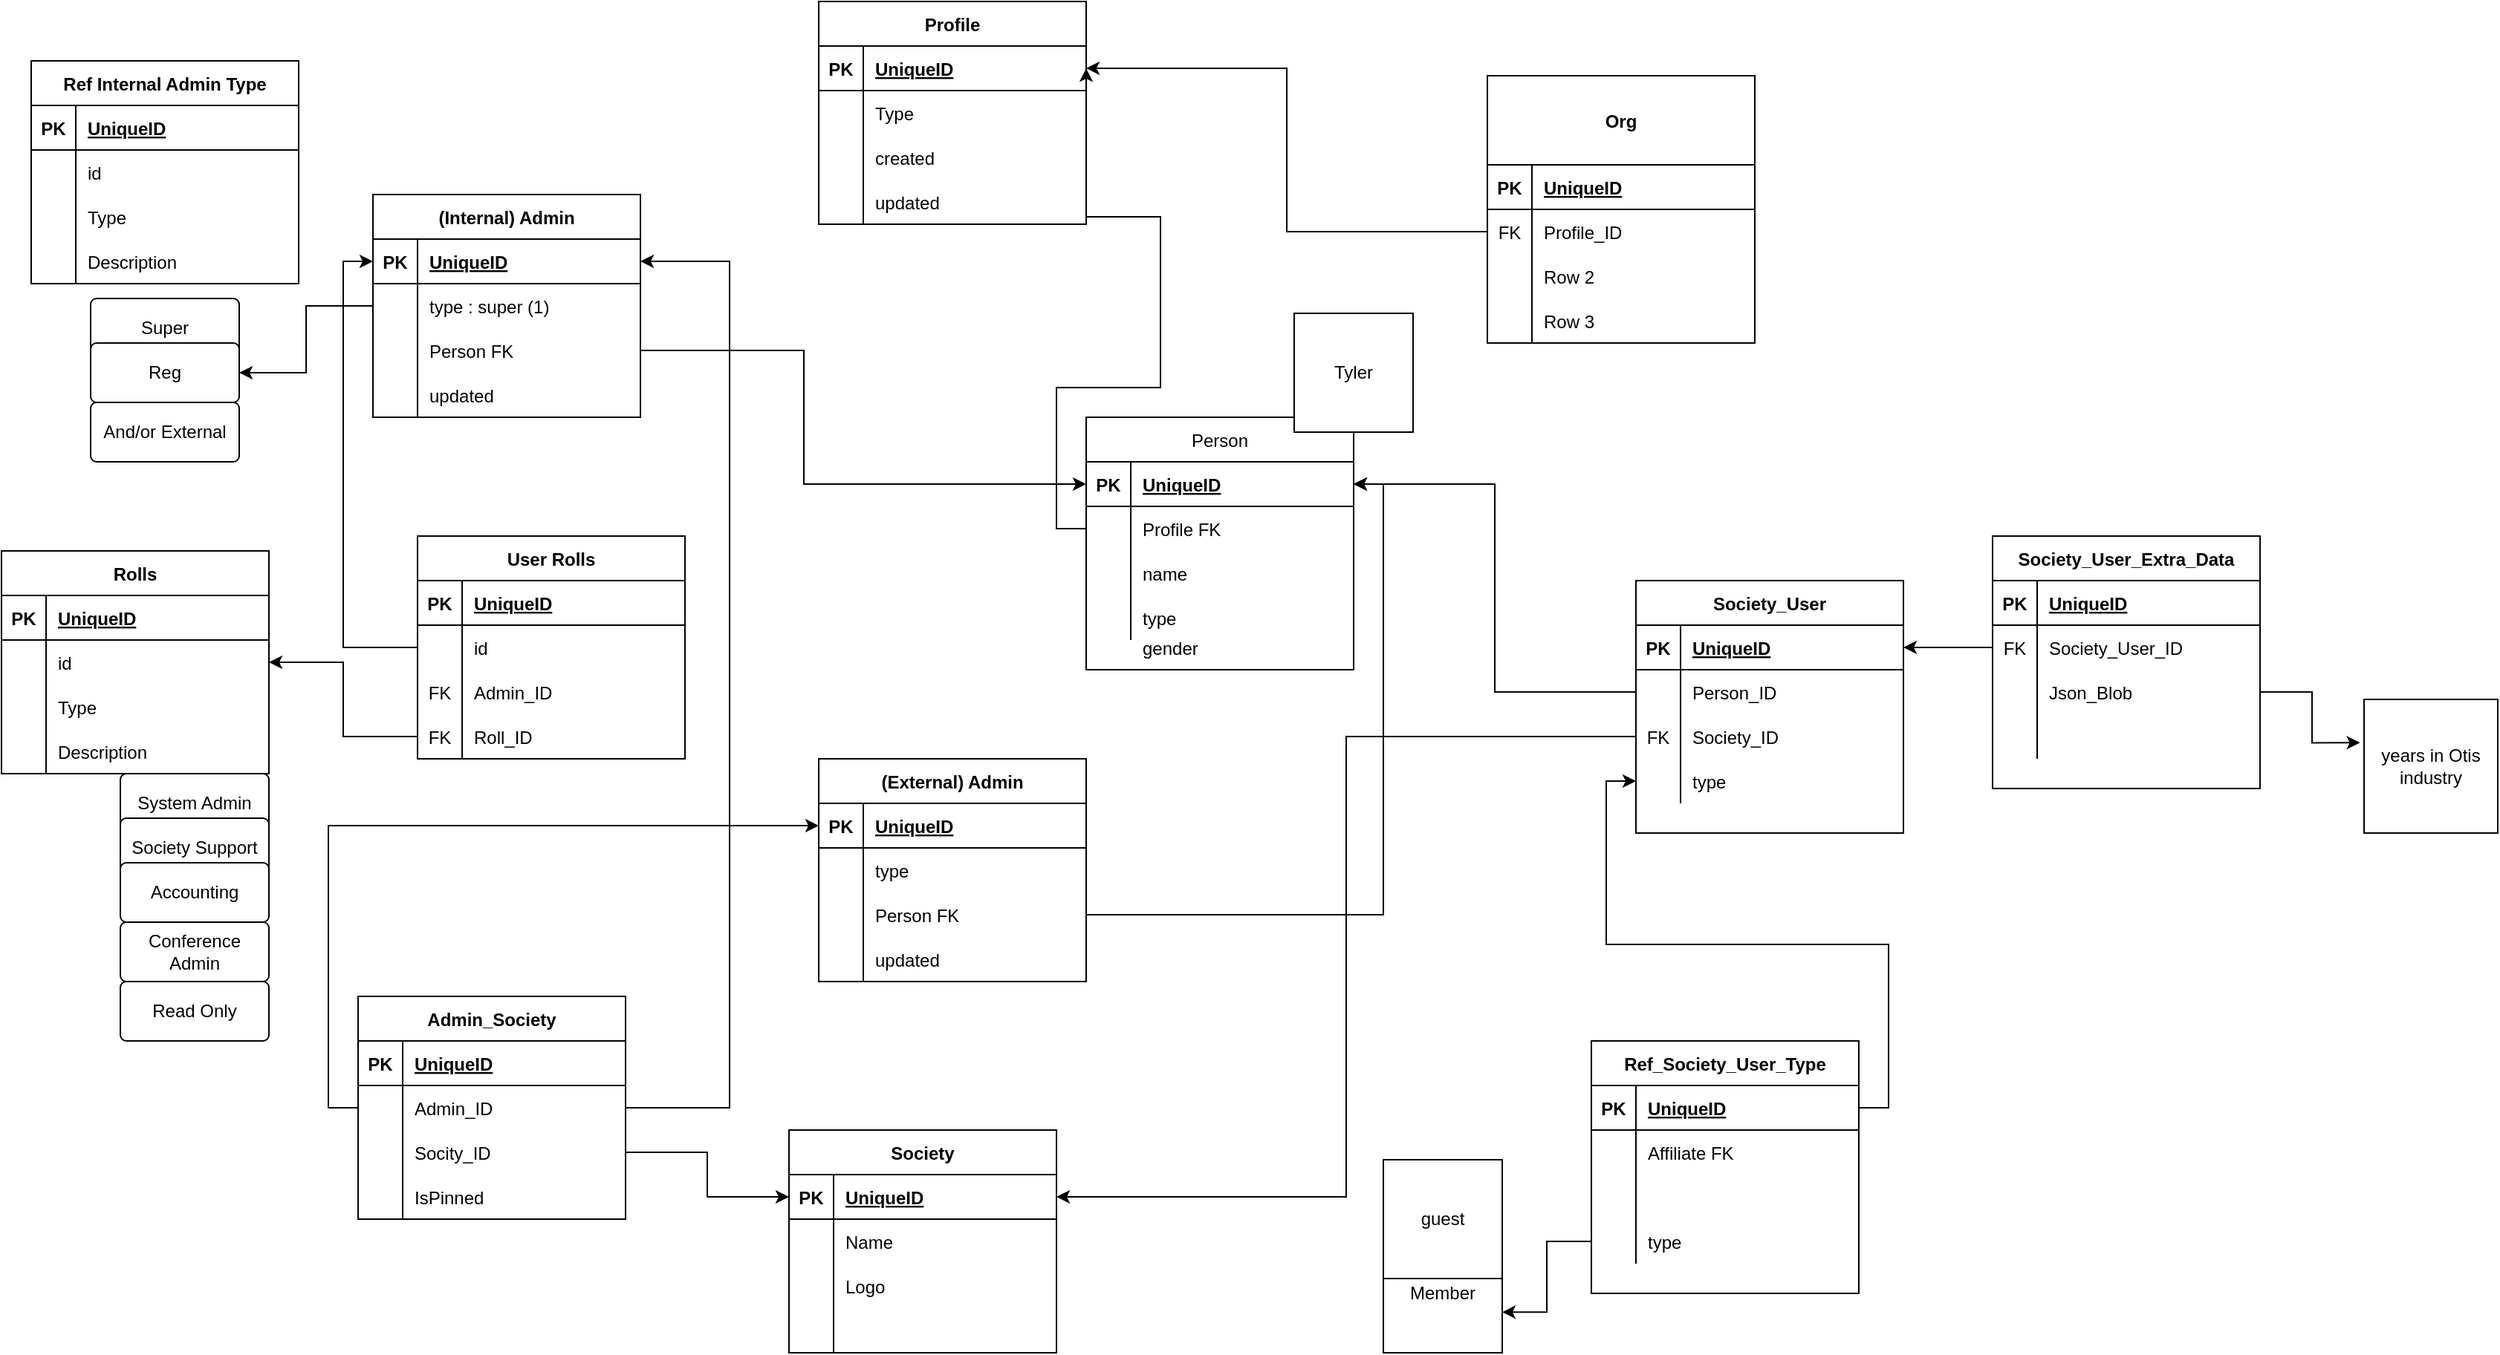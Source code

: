 <mxfile version="20.6.0" type="github">
  <diagram id="5rBxlIak1lxpF7ulkD5s" name="Page-1">
    <mxGraphModel dx="2376" dy="2025" grid="1" gridSize="10" guides="1" tooltips="1" connect="1" arrows="1" fold="1" page="1" pageScale="1" pageWidth="850" pageHeight="1100" math="0" shadow="0">
      <root>
        <mxCell id="0" />
        <mxCell id="1" parent="0" />
        <mxCell id="__WcqTSJPxryp4ztu0ni-2" value="Profile" style="shape=table;startSize=30;container=1;collapsible=1;childLayout=tableLayout;fixedRows=1;rowLines=0;fontStyle=1;align=center;resizeLast=1;" parent="1" vertex="1">
          <mxGeometry x="220" y="-40" width="180" height="150" as="geometry" />
        </mxCell>
        <mxCell id="__WcqTSJPxryp4ztu0ni-3" value="" style="shape=tableRow;horizontal=0;startSize=0;swimlaneHead=0;swimlaneBody=0;fillColor=none;collapsible=0;dropTarget=0;points=[[0,0.5],[1,0.5]];portConstraint=eastwest;top=0;left=0;right=0;bottom=1;" parent="__WcqTSJPxryp4ztu0ni-2" vertex="1">
          <mxGeometry y="30" width="180" height="30" as="geometry" />
        </mxCell>
        <mxCell id="__WcqTSJPxryp4ztu0ni-4" value="PK" style="shape=partialRectangle;connectable=0;fillColor=none;top=0;left=0;bottom=0;right=0;fontStyle=1;overflow=hidden;" parent="__WcqTSJPxryp4ztu0ni-3" vertex="1">
          <mxGeometry width="30" height="30" as="geometry">
            <mxRectangle width="30" height="30" as="alternateBounds" />
          </mxGeometry>
        </mxCell>
        <mxCell id="__WcqTSJPxryp4ztu0ni-5" value="UniqueID" style="shape=partialRectangle;connectable=0;fillColor=none;top=0;left=0;bottom=0;right=0;align=left;spacingLeft=6;fontStyle=5;overflow=hidden;" parent="__WcqTSJPxryp4ztu0ni-3" vertex="1">
          <mxGeometry x="30" width="150" height="30" as="geometry">
            <mxRectangle width="150" height="30" as="alternateBounds" />
          </mxGeometry>
        </mxCell>
        <mxCell id="__WcqTSJPxryp4ztu0ni-6" value="" style="shape=tableRow;horizontal=0;startSize=0;swimlaneHead=0;swimlaneBody=0;fillColor=none;collapsible=0;dropTarget=0;points=[[0,0.5],[1,0.5]];portConstraint=eastwest;top=0;left=0;right=0;bottom=0;" parent="__WcqTSJPxryp4ztu0ni-2" vertex="1">
          <mxGeometry y="60" width="180" height="30" as="geometry" />
        </mxCell>
        <mxCell id="__WcqTSJPxryp4ztu0ni-7" value="" style="shape=partialRectangle;connectable=0;fillColor=none;top=0;left=0;bottom=0;right=0;editable=1;overflow=hidden;" parent="__WcqTSJPxryp4ztu0ni-6" vertex="1">
          <mxGeometry width="30" height="30" as="geometry">
            <mxRectangle width="30" height="30" as="alternateBounds" />
          </mxGeometry>
        </mxCell>
        <mxCell id="__WcqTSJPxryp4ztu0ni-8" value="Type" style="shape=partialRectangle;connectable=0;fillColor=none;top=0;left=0;bottom=0;right=0;align=left;spacingLeft=6;overflow=hidden;" parent="__WcqTSJPxryp4ztu0ni-6" vertex="1">
          <mxGeometry x="30" width="150" height="30" as="geometry">
            <mxRectangle width="150" height="30" as="alternateBounds" />
          </mxGeometry>
        </mxCell>
        <mxCell id="__WcqTSJPxryp4ztu0ni-9" value="" style="shape=tableRow;horizontal=0;startSize=0;swimlaneHead=0;swimlaneBody=0;fillColor=none;collapsible=0;dropTarget=0;points=[[0,0.5],[1,0.5]];portConstraint=eastwest;top=0;left=0;right=0;bottom=0;" parent="__WcqTSJPxryp4ztu0ni-2" vertex="1">
          <mxGeometry y="90" width="180" height="30" as="geometry" />
        </mxCell>
        <mxCell id="__WcqTSJPxryp4ztu0ni-10" value="" style="shape=partialRectangle;connectable=0;fillColor=none;top=0;left=0;bottom=0;right=0;editable=1;overflow=hidden;" parent="__WcqTSJPxryp4ztu0ni-9" vertex="1">
          <mxGeometry width="30" height="30" as="geometry">
            <mxRectangle width="30" height="30" as="alternateBounds" />
          </mxGeometry>
        </mxCell>
        <mxCell id="__WcqTSJPxryp4ztu0ni-11" value="created   " style="shape=partialRectangle;connectable=0;fillColor=none;top=0;left=0;bottom=0;right=0;align=left;spacingLeft=6;overflow=hidden;" parent="__WcqTSJPxryp4ztu0ni-9" vertex="1">
          <mxGeometry x="30" width="150" height="30" as="geometry">
            <mxRectangle width="150" height="30" as="alternateBounds" />
          </mxGeometry>
        </mxCell>
        <mxCell id="__WcqTSJPxryp4ztu0ni-12" value="" style="shape=tableRow;horizontal=0;startSize=0;swimlaneHead=0;swimlaneBody=0;fillColor=none;collapsible=0;dropTarget=0;points=[[0,0.5],[1,0.5]];portConstraint=eastwest;top=0;left=0;right=0;bottom=0;" parent="__WcqTSJPxryp4ztu0ni-2" vertex="1">
          <mxGeometry y="120" width="180" height="30" as="geometry" />
        </mxCell>
        <mxCell id="__WcqTSJPxryp4ztu0ni-13" value="" style="shape=partialRectangle;connectable=0;fillColor=none;top=0;left=0;bottom=0;right=0;editable=1;overflow=hidden;" parent="__WcqTSJPxryp4ztu0ni-12" vertex="1">
          <mxGeometry width="30" height="30" as="geometry">
            <mxRectangle width="30" height="30" as="alternateBounds" />
          </mxGeometry>
        </mxCell>
        <mxCell id="__WcqTSJPxryp4ztu0ni-14" value="updated" style="shape=partialRectangle;connectable=0;fillColor=none;top=0;left=0;bottom=0;right=0;align=left;spacingLeft=6;overflow=hidden;" parent="__WcqTSJPxryp4ztu0ni-12" vertex="1">
          <mxGeometry x="30" width="150" height="30" as="geometry">
            <mxRectangle width="150" height="30" as="alternateBounds" />
          </mxGeometry>
        </mxCell>
        <mxCell id="__WcqTSJPxryp4ztu0ni-15" value="Person" style="shape=table;startSize=30;container=1;collapsible=1;childLayout=tableLayout;fixedRows=1;rowLines=0;fontStyle=0;align=center;resizeLast=1;" parent="1" vertex="1">
          <mxGeometry x="400" y="240" width="180" height="170" as="geometry" />
        </mxCell>
        <mxCell id="__WcqTSJPxryp4ztu0ni-16" value="" style="shape=tableRow;horizontal=0;startSize=0;swimlaneHead=0;swimlaneBody=0;fillColor=none;collapsible=0;dropTarget=0;points=[[0,0.5],[1,0.5]];portConstraint=eastwest;top=0;left=0;right=0;bottom=1;" parent="__WcqTSJPxryp4ztu0ni-15" vertex="1">
          <mxGeometry y="30" width="180" height="30" as="geometry" />
        </mxCell>
        <mxCell id="__WcqTSJPxryp4ztu0ni-17" value="PK" style="shape=partialRectangle;connectable=0;fillColor=none;top=0;left=0;bottom=0;right=0;fontStyle=1;overflow=hidden;" parent="__WcqTSJPxryp4ztu0ni-16" vertex="1">
          <mxGeometry width="30" height="30" as="geometry">
            <mxRectangle width="30" height="30" as="alternateBounds" />
          </mxGeometry>
        </mxCell>
        <mxCell id="__WcqTSJPxryp4ztu0ni-18" value="UniqueID" style="shape=partialRectangle;connectable=0;fillColor=none;top=0;left=0;bottom=0;right=0;align=left;spacingLeft=6;fontStyle=5;overflow=hidden;" parent="__WcqTSJPxryp4ztu0ni-16" vertex="1">
          <mxGeometry x="30" width="150" height="30" as="geometry">
            <mxRectangle width="150" height="30" as="alternateBounds" />
          </mxGeometry>
        </mxCell>
        <mxCell id="__WcqTSJPxryp4ztu0ni-19" value="" style="shape=tableRow;horizontal=0;startSize=0;swimlaneHead=0;swimlaneBody=0;fillColor=none;collapsible=0;dropTarget=0;points=[[0,0.5],[1,0.5]];portConstraint=eastwest;top=0;left=0;right=0;bottom=0;" parent="__WcqTSJPxryp4ztu0ni-15" vertex="1">
          <mxGeometry y="60" width="180" height="30" as="geometry" />
        </mxCell>
        <mxCell id="__WcqTSJPxryp4ztu0ni-20" value="" style="shape=partialRectangle;connectable=0;fillColor=none;top=0;left=0;bottom=0;right=0;editable=1;overflow=hidden;" parent="__WcqTSJPxryp4ztu0ni-19" vertex="1">
          <mxGeometry width="30" height="30" as="geometry">
            <mxRectangle width="30" height="30" as="alternateBounds" />
          </mxGeometry>
        </mxCell>
        <mxCell id="__WcqTSJPxryp4ztu0ni-21" value="Profile FK" style="shape=partialRectangle;connectable=0;fillColor=none;top=0;left=0;bottom=0;right=0;align=left;spacingLeft=6;overflow=hidden;" parent="__WcqTSJPxryp4ztu0ni-19" vertex="1">
          <mxGeometry x="30" width="150" height="30" as="geometry">
            <mxRectangle width="150" height="30" as="alternateBounds" />
          </mxGeometry>
        </mxCell>
        <mxCell id="__WcqTSJPxryp4ztu0ni-22" value="" style="shape=tableRow;horizontal=0;startSize=0;swimlaneHead=0;swimlaneBody=0;fillColor=none;collapsible=0;dropTarget=0;points=[[0,0.5],[1,0.5]];portConstraint=eastwest;top=0;left=0;right=0;bottom=0;" parent="__WcqTSJPxryp4ztu0ni-15" vertex="1">
          <mxGeometry y="90" width="180" height="30" as="geometry" />
        </mxCell>
        <mxCell id="__WcqTSJPxryp4ztu0ni-23" value="" style="shape=partialRectangle;connectable=0;fillColor=none;top=0;left=0;bottom=0;right=0;editable=1;overflow=hidden;" parent="__WcqTSJPxryp4ztu0ni-22" vertex="1">
          <mxGeometry width="30" height="30" as="geometry">
            <mxRectangle width="30" height="30" as="alternateBounds" />
          </mxGeometry>
        </mxCell>
        <mxCell id="__WcqTSJPxryp4ztu0ni-24" value="name" style="shape=partialRectangle;connectable=0;fillColor=none;top=0;left=0;bottom=0;right=0;align=left;spacingLeft=6;overflow=hidden;" parent="__WcqTSJPxryp4ztu0ni-22" vertex="1">
          <mxGeometry x="30" width="150" height="30" as="geometry">
            <mxRectangle width="150" height="30" as="alternateBounds" />
          </mxGeometry>
        </mxCell>
        <mxCell id="__WcqTSJPxryp4ztu0ni-25" value="" style="shape=tableRow;horizontal=0;startSize=0;swimlaneHead=0;swimlaneBody=0;fillColor=none;collapsible=0;dropTarget=0;points=[[0,0.5],[1,0.5]];portConstraint=eastwest;top=0;left=0;right=0;bottom=0;" parent="__WcqTSJPxryp4ztu0ni-15" vertex="1">
          <mxGeometry y="120" width="180" height="30" as="geometry" />
        </mxCell>
        <mxCell id="__WcqTSJPxryp4ztu0ni-26" value="" style="shape=partialRectangle;connectable=0;fillColor=none;top=0;left=0;bottom=0;right=0;editable=1;overflow=hidden;" parent="__WcqTSJPxryp4ztu0ni-25" vertex="1">
          <mxGeometry width="30" height="30" as="geometry">
            <mxRectangle width="30" height="30" as="alternateBounds" />
          </mxGeometry>
        </mxCell>
        <mxCell id="__WcqTSJPxryp4ztu0ni-27" value="type" style="shape=partialRectangle;connectable=0;fillColor=none;top=0;left=0;bottom=0;right=0;align=left;spacingLeft=6;overflow=hidden;" parent="__WcqTSJPxryp4ztu0ni-25" vertex="1">
          <mxGeometry x="30" width="150" height="30" as="geometry">
            <mxRectangle width="150" height="30" as="alternateBounds" />
          </mxGeometry>
        </mxCell>
        <mxCell id="__WcqTSJPxryp4ztu0ni-28" value="Org" style="shape=table;startSize=60;container=1;collapsible=1;childLayout=tableLayout;fixedRows=1;rowLines=0;fontStyle=1;align=center;resizeLast=1;" parent="1" vertex="1">
          <mxGeometry x="670" y="10" width="180" height="180" as="geometry" />
        </mxCell>
        <mxCell id="__WcqTSJPxryp4ztu0ni-29" value="" style="shape=tableRow;horizontal=0;startSize=0;swimlaneHead=0;swimlaneBody=0;fillColor=none;collapsible=0;dropTarget=0;points=[[0,0.5],[1,0.5]];portConstraint=eastwest;top=0;left=0;right=0;bottom=1;" parent="__WcqTSJPxryp4ztu0ni-28" vertex="1">
          <mxGeometry y="60" width="180" height="30" as="geometry" />
        </mxCell>
        <mxCell id="__WcqTSJPxryp4ztu0ni-30" value="PK" style="shape=partialRectangle;connectable=0;fillColor=none;top=0;left=0;bottom=0;right=0;fontStyle=1;overflow=hidden;" parent="__WcqTSJPxryp4ztu0ni-29" vertex="1">
          <mxGeometry width="30" height="30" as="geometry">
            <mxRectangle width="30" height="30" as="alternateBounds" />
          </mxGeometry>
        </mxCell>
        <mxCell id="__WcqTSJPxryp4ztu0ni-31" value="UniqueID" style="shape=partialRectangle;connectable=0;fillColor=none;top=0;left=0;bottom=0;right=0;align=left;spacingLeft=6;fontStyle=5;overflow=hidden;" parent="__WcqTSJPxryp4ztu0ni-29" vertex="1">
          <mxGeometry x="30" width="150" height="30" as="geometry">
            <mxRectangle width="150" height="30" as="alternateBounds" />
          </mxGeometry>
        </mxCell>
        <mxCell id="__WcqTSJPxryp4ztu0ni-32" value="" style="shape=tableRow;horizontal=0;startSize=0;swimlaneHead=0;swimlaneBody=0;fillColor=none;collapsible=0;dropTarget=0;points=[[0,0.5],[1,0.5]];portConstraint=eastwest;top=0;left=0;right=0;bottom=0;" parent="__WcqTSJPxryp4ztu0ni-28" vertex="1">
          <mxGeometry y="90" width="180" height="30" as="geometry" />
        </mxCell>
        <mxCell id="__WcqTSJPxryp4ztu0ni-33" value="FK" style="shape=partialRectangle;connectable=0;fillColor=none;top=0;left=0;bottom=0;right=0;editable=1;overflow=hidden;" parent="__WcqTSJPxryp4ztu0ni-32" vertex="1">
          <mxGeometry width="30" height="30" as="geometry">
            <mxRectangle width="30" height="30" as="alternateBounds" />
          </mxGeometry>
        </mxCell>
        <mxCell id="__WcqTSJPxryp4ztu0ni-34" value="Profile_ID" style="shape=partialRectangle;connectable=0;fillColor=none;top=0;left=0;bottom=0;right=0;align=left;spacingLeft=6;overflow=hidden;" parent="__WcqTSJPxryp4ztu0ni-32" vertex="1">
          <mxGeometry x="30" width="150" height="30" as="geometry">
            <mxRectangle width="150" height="30" as="alternateBounds" />
          </mxGeometry>
        </mxCell>
        <mxCell id="__WcqTSJPxryp4ztu0ni-35" value="" style="shape=tableRow;horizontal=0;startSize=0;swimlaneHead=0;swimlaneBody=0;fillColor=none;collapsible=0;dropTarget=0;points=[[0,0.5],[1,0.5]];portConstraint=eastwest;top=0;left=0;right=0;bottom=0;" parent="__WcqTSJPxryp4ztu0ni-28" vertex="1">
          <mxGeometry y="120" width="180" height="30" as="geometry" />
        </mxCell>
        <mxCell id="__WcqTSJPxryp4ztu0ni-36" value="" style="shape=partialRectangle;connectable=0;fillColor=none;top=0;left=0;bottom=0;right=0;editable=1;overflow=hidden;" parent="__WcqTSJPxryp4ztu0ni-35" vertex="1">
          <mxGeometry width="30" height="30" as="geometry">
            <mxRectangle width="30" height="30" as="alternateBounds" />
          </mxGeometry>
        </mxCell>
        <mxCell id="__WcqTSJPxryp4ztu0ni-37" value="Row 2" style="shape=partialRectangle;connectable=0;fillColor=none;top=0;left=0;bottom=0;right=0;align=left;spacingLeft=6;overflow=hidden;" parent="__WcqTSJPxryp4ztu0ni-35" vertex="1">
          <mxGeometry x="30" width="150" height="30" as="geometry">
            <mxRectangle width="150" height="30" as="alternateBounds" />
          </mxGeometry>
        </mxCell>
        <mxCell id="__WcqTSJPxryp4ztu0ni-38" value="" style="shape=tableRow;horizontal=0;startSize=0;swimlaneHead=0;swimlaneBody=0;fillColor=none;collapsible=0;dropTarget=0;points=[[0,0.5],[1,0.5]];portConstraint=eastwest;top=0;left=0;right=0;bottom=0;" parent="__WcqTSJPxryp4ztu0ni-28" vertex="1">
          <mxGeometry y="150" width="180" height="30" as="geometry" />
        </mxCell>
        <mxCell id="__WcqTSJPxryp4ztu0ni-39" value="" style="shape=partialRectangle;connectable=0;fillColor=none;top=0;left=0;bottom=0;right=0;editable=1;overflow=hidden;" parent="__WcqTSJPxryp4ztu0ni-38" vertex="1">
          <mxGeometry width="30" height="30" as="geometry">
            <mxRectangle width="30" height="30" as="alternateBounds" />
          </mxGeometry>
        </mxCell>
        <mxCell id="__WcqTSJPxryp4ztu0ni-40" value="Row 3" style="shape=partialRectangle;connectable=0;fillColor=none;top=0;left=0;bottom=0;right=0;align=left;spacingLeft=6;overflow=hidden;" parent="__WcqTSJPxryp4ztu0ni-38" vertex="1">
          <mxGeometry x="30" width="150" height="30" as="geometry">
            <mxRectangle width="150" height="30" as="alternateBounds" />
          </mxGeometry>
        </mxCell>
        <mxCell id="__WcqTSJPxryp4ztu0ni-45" value="Member" style="whiteSpace=wrap;html=1;aspect=fixed;" parent="1" vertex="1">
          <mxGeometry x="600" y="790" width="80" height="80" as="geometry" />
        </mxCell>
        <mxCell id="__WcqTSJPxryp4ztu0ni-102" value="guest" style="whiteSpace=wrap;html=1;aspect=fixed;" parent="1" vertex="1">
          <mxGeometry x="600" y="740" width="80" height="80" as="geometry" />
        </mxCell>
        <mxCell id="__WcqTSJPxryp4ztu0ni-154" style="edgeStyle=orthogonalEdgeStyle;rounded=0;orthogonalLoop=1;jettySize=auto;html=1;entryX=1;entryY=0.5;entryDx=0;entryDy=0;" parent="1" source="__WcqTSJPxryp4ztu0ni-121" target="__WcqTSJPxryp4ztu0ni-150" edge="1">
          <mxGeometry relative="1" as="geometry" />
        </mxCell>
        <mxCell id="__WcqTSJPxryp4ztu0ni-121" value="(Internal) Admin" style="shape=table;startSize=30;container=1;collapsible=1;childLayout=tableLayout;fixedRows=1;rowLines=0;fontStyle=1;align=center;resizeLast=1;" parent="1" vertex="1">
          <mxGeometry x="-80" y="90" width="180" height="150" as="geometry" />
        </mxCell>
        <mxCell id="__WcqTSJPxryp4ztu0ni-122" value="" style="shape=tableRow;horizontal=0;startSize=0;swimlaneHead=0;swimlaneBody=0;fillColor=none;collapsible=0;dropTarget=0;points=[[0,0.5],[1,0.5]];portConstraint=eastwest;top=0;left=0;right=0;bottom=1;" parent="__WcqTSJPxryp4ztu0ni-121" vertex="1">
          <mxGeometry y="30" width="180" height="30" as="geometry" />
        </mxCell>
        <mxCell id="__WcqTSJPxryp4ztu0ni-123" value="PK" style="shape=partialRectangle;connectable=0;fillColor=none;top=0;left=0;bottom=0;right=0;fontStyle=1;overflow=hidden;" parent="__WcqTSJPxryp4ztu0ni-122" vertex="1">
          <mxGeometry width="30" height="30" as="geometry">
            <mxRectangle width="30" height="30" as="alternateBounds" />
          </mxGeometry>
        </mxCell>
        <mxCell id="__WcqTSJPxryp4ztu0ni-124" value="UniqueID" style="shape=partialRectangle;connectable=0;fillColor=none;top=0;left=0;bottom=0;right=0;align=left;spacingLeft=6;fontStyle=5;overflow=hidden;" parent="__WcqTSJPxryp4ztu0ni-122" vertex="1">
          <mxGeometry x="30" width="150" height="30" as="geometry">
            <mxRectangle width="150" height="30" as="alternateBounds" />
          </mxGeometry>
        </mxCell>
        <mxCell id="__WcqTSJPxryp4ztu0ni-125" value="" style="shape=tableRow;horizontal=0;startSize=0;swimlaneHead=0;swimlaneBody=0;fillColor=none;collapsible=0;dropTarget=0;points=[[0,0.5],[1,0.5]];portConstraint=eastwest;top=0;left=0;right=0;bottom=0;" parent="__WcqTSJPxryp4ztu0ni-121" vertex="1">
          <mxGeometry y="60" width="180" height="30" as="geometry" />
        </mxCell>
        <mxCell id="__WcqTSJPxryp4ztu0ni-126" value="" style="shape=partialRectangle;connectable=0;fillColor=none;top=0;left=0;bottom=0;right=0;editable=1;overflow=hidden;" parent="__WcqTSJPxryp4ztu0ni-125" vertex="1">
          <mxGeometry width="30" height="30" as="geometry">
            <mxRectangle width="30" height="30" as="alternateBounds" />
          </mxGeometry>
        </mxCell>
        <mxCell id="__WcqTSJPxryp4ztu0ni-127" value="type : super (1)" style="shape=partialRectangle;connectable=0;fillColor=none;top=0;left=0;bottom=0;right=0;align=left;spacingLeft=6;overflow=hidden;" parent="__WcqTSJPxryp4ztu0ni-125" vertex="1">
          <mxGeometry x="30" width="150" height="30" as="geometry">
            <mxRectangle width="150" height="30" as="alternateBounds" />
          </mxGeometry>
        </mxCell>
        <mxCell id="__WcqTSJPxryp4ztu0ni-128" value="" style="shape=tableRow;horizontal=0;startSize=0;swimlaneHead=0;swimlaneBody=0;fillColor=none;collapsible=0;dropTarget=0;points=[[0,0.5],[1,0.5]];portConstraint=eastwest;top=0;left=0;right=0;bottom=0;" parent="__WcqTSJPxryp4ztu0ni-121" vertex="1">
          <mxGeometry y="90" width="180" height="30" as="geometry" />
        </mxCell>
        <mxCell id="__WcqTSJPxryp4ztu0ni-129" value="" style="shape=partialRectangle;connectable=0;fillColor=none;top=0;left=0;bottom=0;right=0;editable=1;overflow=hidden;" parent="__WcqTSJPxryp4ztu0ni-128" vertex="1">
          <mxGeometry width="30" height="30" as="geometry">
            <mxRectangle width="30" height="30" as="alternateBounds" />
          </mxGeometry>
        </mxCell>
        <mxCell id="__WcqTSJPxryp4ztu0ni-130" value="Person FK" style="shape=partialRectangle;connectable=0;fillColor=none;top=0;left=0;bottom=0;right=0;align=left;spacingLeft=6;overflow=hidden;" parent="__WcqTSJPxryp4ztu0ni-128" vertex="1">
          <mxGeometry x="30" width="150" height="30" as="geometry">
            <mxRectangle width="150" height="30" as="alternateBounds" />
          </mxGeometry>
        </mxCell>
        <mxCell id="__WcqTSJPxryp4ztu0ni-131" value="" style="shape=tableRow;horizontal=0;startSize=0;swimlaneHead=0;swimlaneBody=0;fillColor=none;collapsible=0;dropTarget=0;points=[[0,0.5],[1,0.5]];portConstraint=eastwest;top=0;left=0;right=0;bottom=0;" parent="__WcqTSJPxryp4ztu0ni-121" vertex="1">
          <mxGeometry y="120" width="180" height="30" as="geometry" />
        </mxCell>
        <mxCell id="__WcqTSJPxryp4ztu0ni-132" value="" style="shape=partialRectangle;connectable=0;fillColor=none;top=0;left=0;bottom=0;right=0;editable=1;overflow=hidden;" parent="__WcqTSJPxryp4ztu0ni-131" vertex="1">
          <mxGeometry width="30" height="30" as="geometry">
            <mxRectangle width="30" height="30" as="alternateBounds" />
          </mxGeometry>
        </mxCell>
        <mxCell id="__WcqTSJPxryp4ztu0ni-133" value="updated" style="shape=partialRectangle;connectable=0;fillColor=none;top=0;left=0;bottom=0;right=0;align=left;spacingLeft=6;overflow=hidden;" parent="__WcqTSJPxryp4ztu0ni-131" vertex="1">
          <mxGeometry x="30" width="150" height="30" as="geometry">
            <mxRectangle width="150" height="30" as="alternateBounds" />
          </mxGeometry>
        </mxCell>
        <mxCell id="__WcqTSJPxryp4ztu0ni-134" style="edgeStyle=orthogonalEdgeStyle;rounded=0;orthogonalLoop=1;jettySize=auto;html=1;exitX=1;exitY=0.5;exitDx=0;exitDy=0;entryX=0;entryY=0.5;entryDx=0;entryDy=0;" parent="1" source="__WcqTSJPxryp4ztu0ni-128" target="__WcqTSJPxryp4ztu0ni-16" edge="1">
          <mxGeometry relative="1" as="geometry">
            <mxPoint x="200" y="290" as="targetPoint" />
            <Array as="points">
              <mxPoint x="210" y="195" />
              <mxPoint x="210" y="285" />
            </Array>
          </mxGeometry>
        </mxCell>
        <mxCell id="__WcqTSJPxryp4ztu0ni-136" value="Ref Internal Admin Type" style="shape=table;startSize=30;container=1;collapsible=1;childLayout=tableLayout;fixedRows=1;rowLines=0;fontStyle=1;align=center;resizeLast=1;" parent="1" vertex="1">
          <mxGeometry x="-310" width="180" height="150" as="geometry" />
        </mxCell>
        <mxCell id="__WcqTSJPxryp4ztu0ni-137" value="" style="shape=tableRow;horizontal=0;startSize=0;swimlaneHead=0;swimlaneBody=0;fillColor=none;collapsible=0;dropTarget=0;points=[[0,0.5],[1,0.5]];portConstraint=eastwest;top=0;left=0;right=0;bottom=1;" parent="__WcqTSJPxryp4ztu0ni-136" vertex="1">
          <mxGeometry y="30" width="180" height="30" as="geometry" />
        </mxCell>
        <mxCell id="__WcqTSJPxryp4ztu0ni-138" value="PK" style="shape=partialRectangle;connectable=0;fillColor=none;top=0;left=0;bottom=0;right=0;fontStyle=1;overflow=hidden;" parent="__WcqTSJPxryp4ztu0ni-137" vertex="1">
          <mxGeometry width="30" height="30" as="geometry">
            <mxRectangle width="30" height="30" as="alternateBounds" />
          </mxGeometry>
        </mxCell>
        <mxCell id="__WcqTSJPxryp4ztu0ni-139" value="UniqueID" style="shape=partialRectangle;connectable=0;fillColor=none;top=0;left=0;bottom=0;right=0;align=left;spacingLeft=6;fontStyle=5;overflow=hidden;" parent="__WcqTSJPxryp4ztu0ni-137" vertex="1">
          <mxGeometry x="30" width="150" height="30" as="geometry">
            <mxRectangle width="150" height="30" as="alternateBounds" />
          </mxGeometry>
        </mxCell>
        <mxCell id="__WcqTSJPxryp4ztu0ni-140" value="" style="shape=tableRow;horizontal=0;startSize=0;swimlaneHead=0;swimlaneBody=0;fillColor=none;collapsible=0;dropTarget=0;points=[[0,0.5],[1,0.5]];portConstraint=eastwest;top=0;left=0;right=0;bottom=0;" parent="__WcqTSJPxryp4ztu0ni-136" vertex="1">
          <mxGeometry y="60" width="180" height="30" as="geometry" />
        </mxCell>
        <mxCell id="__WcqTSJPxryp4ztu0ni-141" value="" style="shape=partialRectangle;connectable=0;fillColor=none;top=0;left=0;bottom=0;right=0;editable=1;overflow=hidden;" parent="__WcqTSJPxryp4ztu0ni-140" vertex="1">
          <mxGeometry width="30" height="30" as="geometry">
            <mxRectangle width="30" height="30" as="alternateBounds" />
          </mxGeometry>
        </mxCell>
        <mxCell id="__WcqTSJPxryp4ztu0ni-142" value="id" style="shape=partialRectangle;connectable=0;fillColor=none;top=0;left=0;bottom=0;right=0;align=left;spacingLeft=6;overflow=hidden;" parent="__WcqTSJPxryp4ztu0ni-140" vertex="1">
          <mxGeometry x="30" width="150" height="30" as="geometry">
            <mxRectangle width="150" height="30" as="alternateBounds" />
          </mxGeometry>
        </mxCell>
        <mxCell id="__WcqTSJPxryp4ztu0ni-143" value="" style="shape=tableRow;horizontal=0;startSize=0;swimlaneHead=0;swimlaneBody=0;fillColor=none;collapsible=0;dropTarget=0;points=[[0,0.5],[1,0.5]];portConstraint=eastwest;top=0;left=0;right=0;bottom=0;" parent="__WcqTSJPxryp4ztu0ni-136" vertex="1">
          <mxGeometry y="90" width="180" height="30" as="geometry" />
        </mxCell>
        <mxCell id="__WcqTSJPxryp4ztu0ni-144" value="" style="shape=partialRectangle;connectable=0;fillColor=none;top=0;left=0;bottom=0;right=0;editable=1;overflow=hidden;" parent="__WcqTSJPxryp4ztu0ni-143" vertex="1">
          <mxGeometry width="30" height="30" as="geometry">
            <mxRectangle width="30" height="30" as="alternateBounds" />
          </mxGeometry>
        </mxCell>
        <mxCell id="__WcqTSJPxryp4ztu0ni-145" value="Type" style="shape=partialRectangle;connectable=0;fillColor=none;top=0;left=0;bottom=0;right=0;align=left;spacingLeft=6;overflow=hidden;" parent="__WcqTSJPxryp4ztu0ni-143" vertex="1">
          <mxGeometry x="30" width="150" height="30" as="geometry">
            <mxRectangle width="150" height="30" as="alternateBounds" />
          </mxGeometry>
        </mxCell>
        <mxCell id="__WcqTSJPxryp4ztu0ni-146" value="" style="shape=tableRow;horizontal=0;startSize=0;swimlaneHead=0;swimlaneBody=0;fillColor=none;collapsible=0;dropTarget=0;points=[[0,0.5],[1,0.5]];portConstraint=eastwest;top=0;left=0;right=0;bottom=0;" parent="__WcqTSJPxryp4ztu0ni-136" vertex="1">
          <mxGeometry y="120" width="180" height="30" as="geometry" />
        </mxCell>
        <mxCell id="__WcqTSJPxryp4ztu0ni-147" value="" style="shape=partialRectangle;connectable=0;fillColor=none;top=0;left=0;bottom=0;right=0;editable=1;overflow=hidden;" parent="__WcqTSJPxryp4ztu0ni-146" vertex="1">
          <mxGeometry width="30" height="30" as="geometry">
            <mxRectangle width="30" height="30" as="alternateBounds" />
          </mxGeometry>
        </mxCell>
        <mxCell id="__WcqTSJPxryp4ztu0ni-148" value="Description" style="shape=partialRectangle;connectable=0;fillColor=none;top=0;left=0;bottom=0;right=0;align=left;spacingLeft=6;overflow=hidden;" parent="__WcqTSJPxryp4ztu0ni-146" vertex="1">
          <mxGeometry x="30" width="150" height="30" as="geometry">
            <mxRectangle width="150" height="30" as="alternateBounds" />
          </mxGeometry>
        </mxCell>
        <mxCell id="__WcqTSJPxryp4ztu0ni-149" value="Super" style="rounded=1;arcSize=10;whiteSpace=wrap;html=1;align=center;" parent="1" vertex="1">
          <mxGeometry x="-270" y="160" width="100" height="40" as="geometry" />
        </mxCell>
        <mxCell id="__WcqTSJPxryp4ztu0ni-150" value="Reg" style="rounded=1;arcSize=10;whiteSpace=wrap;html=1;align=center;" parent="1" vertex="1">
          <mxGeometry x="-270" y="190" width="100" height="40" as="geometry" />
        </mxCell>
        <mxCell id="__WcqTSJPxryp4ztu0ni-155" value="Rolls" style="shape=table;startSize=30;container=1;collapsible=1;childLayout=tableLayout;fixedRows=1;rowLines=0;fontStyle=1;align=center;resizeLast=1;" parent="1" vertex="1">
          <mxGeometry x="-330" y="330" width="180" height="150" as="geometry" />
        </mxCell>
        <mxCell id="__WcqTSJPxryp4ztu0ni-156" value="" style="shape=tableRow;horizontal=0;startSize=0;swimlaneHead=0;swimlaneBody=0;fillColor=none;collapsible=0;dropTarget=0;points=[[0,0.5],[1,0.5]];portConstraint=eastwest;top=0;left=0;right=0;bottom=1;" parent="__WcqTSJPxryp4ztu0ni-155" vertex="1">
          <mxGeometry y="30" width="180" height="30" as="geometry" />
        </mxCell>
        <mxCell id="__WcqTSJPxryp4ztu0ni-157" value="PK" style="shape=partialRectangle;connectable=0;fillColor=none;top=0;left=0;bottom=0;right=0;fontStyle=1;overflow=hidden;" parent="__WcqTSJPxryp4ztu0ni-156" vertex="1">
          <mxGeometry width="30" height="30" as="geometry">
            <mxRectangle width="30" height="30" as="alternateBounds" />
          </mxGeometry>
        </mxCell>
        <mxCell id="__WcqTSJPxryp4ztu0ni-158" value="UniqueID" style="shape=partialRectangle;connectable=0;fillColor=none;top=0;left=0;bottom=0;right=0;align=left;spacingLeft=6;fontStyle=5;overflow=hidden;" parent="__WcqTSJPxryp4ztu0ni-156" vertex="1">
          <mxGeometry x="30" width="150" height="30" as="geometry">
            <mxRectangle width="150" height="30" as="alternateBounds" />
          </mxGeometry>
        </mxCell>
        <mxCell id="__WcqTSJPxryp4ztu0ni-159" value="" style="shape=tableRow;horizontal=0;startSize=0;swimlaneHead=0;swimlaneBody=0;fillColor=none;collapsible=0;dropTarget=0;points=[[0,0.5],[1,0.5]];portConstraint=eastwest;top=0;left=0;right=0;bottom=0;" parent="__WcqTSJPxryp4ztu0ni-155" vertex="1">
          <mxGeometry y="60" width="180" height="30" as="geometry" />
        </mxCell>
        <mxCell id="__WcqTSJPxryp4ztu0ni-160" value="" style="shape=partialRectangle;connectable=0;fillColor=none;top=0;left=0;bottom=0;right=0;editable=1;overflow=hidden;" parent="__WcqTSJPxryp4ztu0ni-159" vertex="1">
          <mxGeometry width="30" height="30" as="geometry">
            <mxRectangle width="30" height="30" as="alternateBounds" />
          </mxGeometry>
        </mxCell>
        <mxCell id="__WcqTSJPxryp4ztu0ni-161" value="id" style="shape=partialRectangle;connectable=0;fillColor=none;top=0;left=0;bottom=0;right=0;align=left;spacingLeft=6;overflow=hidden;" parent="__WcqTSJPxryp4ztu0ni-159" vertex="1">
          <mxGeometry x="30" width="150" height="30" as="geometry">
            <mxRectangle width="150" height="30" as="alternateBounds" />
          </mxGeometry>
        </mxCell>
        <mxCell id="__WcqTSJPxryp4ztu0ni-162" value="" style="shape=tableRow;horizontal=0;startSize=0;swimlaneHead=0;swimlaneBody=0;fillColor=none;collapsible=0;dropTarget=0;points=[[0,0.5],[1,0.5]];portConstraint=eastwest;top=0;left=0;right=0;bottom=0;" parent="__WcqTSJPxryp4ztu0ni-155" vertex="1">
          <mxGeometry y="90" width="180" height="30" as="geometry" />
        </mxCell>
        <mxCell id="__WcqTSJPxryp4ztu0ni-163" value="" style="shape=partialRectangle;connectable=0;fillColor=none;top=0;left=0;bottom=0;right=0;editable=1;overflow=hidden;" parent="__WcqTSJPxryp4ztu0ni-162" vertex="1">
          <mxGeometry width="30" height="30" as="geometry">
            <mxRectangle width="30" height="30" as="alternateBounds" />
          </mxGeometry>
        </mxCell>
        <mxCell id="__WcqTSJPxryp4ztu0ni-164" value="Type" style="shape=partialRectangle;connectable=0;fillColor=none;top=0;left=0;bottom=0;right=0;align=left;spacingLeft=6;overflow=hidden;" parent="__WcqTSJPxryp4ztu0ni-162" vertex="1">
          <mxGeometry x="30" width="150" height="30" as="geometry">
            <mxRectangle width="150" height="30" as="alternateBounds" />
          </mxGeometry>
        </mxCell>
        <mxCell id="__WcqTSJPxryp4ztu0ni-165" value="" style="shape=tableRow;horizontal=0;startSize=0;swimlaneHead=0;swimlaneBody=0;fillColor=none;collapsible=0;dropTarget=0;points=[[0,0.5],[1,0.5]];portConstraint=eastwest;top=0;left=0;right=0;bottom=0;" parent="__WcqTSJPxryp4ztu0ni-155" vertex="1">
          <mxGeometry y="120" width="180" height="30" as="geometry" />
        </mxCell>
        <mxCell id="__WcqTSJPxryp4ztu0ni-166" value="" style="shape=partialRectangle;connectable=0;fillColor=none;top=0;left=0;bottom=0;right=0;editable=1;overflow=hidden;" parent="__WcqTSJPxryp4ztu0ni-165" vertex="1">
          <mxGeometry width="30" height="30" as="geometry">
            <mxRectangle width="30" height="30" as="alternateBounds" />
          </mxGeometry>
        </mxCell>
        <mxCell id="__WcqTSJPxryp4ztu0ni-167" value="Description" style="shape=partialRectangle;connectable=0;fillColor=none;top=0;left=0;bottom=0;right=0;align=left;spacingLeft=6;overflow=hidden;" parent="__WcqTSJPxryp4ztu0ni-165" vertex="1">
          <mxGeometry x="30" width="150" height="30" as="geometry">
            <mxRectangle width="150" height="30" as="alternateBounds" />
          </mxGeometry>
        </mxCell>
        <mxCell id="__WcqTSJPxryp4ztu0ni-168" value="System Admin" style="rounded=1;arcSize=10;whiteSpace=wrap;html=1;align=center;" parent="1" vertex="1">
          <mxGeometry x="-250" y="480" width="100" height="40" as="geometry" />
        </mxCell>
        <mxCell id="__WcqTSJPxryp4ztu0ni-169" value="Society Support" style="rounded=1;arcSize=10;whiteSpace=wrap;html=1;align=center;" parent="1" vertex="1">
          <mxGeometry x="-250" y="510" width="100" height="40" as="geometry" />
        </mxCell>
        <mxCell id="__WcqTSJPxryp4ztu0ni-171" value="Accounting" style="rounded=1;arcSize=10;whiteSpace=wrap;html=1;align=center;" parent="1" vertex="1">
          <mxGeometry x="-250" y="540" width="100" height="40" as="geometry" />
        </mxCell>
        <mxCell id="__WcqTSJPxryp4ztu0ni-172" value="Conference Admin" style="rounded=1;arcSize=10;whiteSpace=wrap;html=1;align=center;" parent="1" vertex="1">
          <mxGeometry x="-250" y="580" width="100" height="40" as="geometry" />
        </mxCell>
        <mxCell id="__WcqTSJPxryp4ztu0ni-173" value="Read Only" style="rounded=1;arcSize=10;whiteSpace=wrap;html=1;align=center;" parent="1" vertex="1">
          <mxGeometry x="-250" y="620" width="100" height="40" as="geometry" />
        </mxCell>
        <mxCell id="__WcqTSJPxryp4ztu0ni-174" value="User Rolls" style="shape=table;startSize=30;container=1;collapsible=1;childLayout=tableLayout;fixedRows=1;rowLines=0;fontStyle=1;align=center;resizeLast=1;" parent="1" vertex="1">
          <mxGeometry x="-50" y="320" width="180" height="150" as="geometry" />
        </mxCell>
        <mxCell id="__WcqTSJPxryp4ztu0ni-175" value="" style="shape=tableRow;horizontal=0;startSize=0;swimlaneHead=0;swimlaneBody=0;fillColor=none;collapsible=0;dropTarget=0;points=[[0,0.5],[1,0.5]];portConstraint=eastwest;top=0;left=0;right=0;bottom=1;" parent="__WcqTSJPxryp4ztu0ni-174" vertex="1">
          <mxGeometry y="30" width="180" height="30" as="geometry" />
        </mxCell>
        <mxCell id="__WcqTSJPxryp4ztu0ni-176" value="PK" style="shape=partialRectangle;connectable=0;fillColor=none;top=0;left=0;bottom=0;right=0;fontStyle=1;overflow=hidden;" parent="__WcqTSJPxryp4ztu0ni-175" vertex="1">
          <mxGeometry width="30" height="30" as="geometry">
            <mxRectangle width="30" height="30" as="alternateBounds" />
          </mxGeometry>
        </mxCell>
        <mxCell id="__WcqTSJPxryp4ztu0ni-177" value="UniqueID" style="shape=partialRectangle;connectable=0;fillColor=none;top=0;left=0;bottom=0;right=0;align=left;spacingLeft=6;fontStyle=5;overflow=hidden;" parent="__WcqTSJPxryp4ztu0ni-175" vertex="1">
          <mxGeometry x="30" width="150" height="30" as="geometry">
            <mxRectangle width="150" height="30" as="alternateBounds" />
          </mxGeometry>
        </mxCell>
        <mxCell id="__WcqTSJPxryp4ztu0ni-178" value="" style="shape=tableRow;horizontal=0;startSize=0;swimlaneHead=0;swimlaneBody=0;fillColor=none;collapsible=0;dropTarget=0;points=[[0,0.5],[1,0.5]];portConstraint=eastwest;top=0;left=0;right=0;bottom=0;" parent="__WcqTSJPxryp4ztu0ni-174" vertex="1">
          <mxGeometry y="60" width="180" height="30" as="geometry" />
        </mxCell>
        <mxCell id="__WcqTSJPxryp4ztu0ni-179" value="" style="shape=partialRectangle;connectable=0;fillColor=none;top=0;left=0;bottom=0;right=0;editable=1;overflow=hidden;" parent="__WcqTSJPxryp4ztu0ni-178" vertex="1">
          <mxGeometry width="30" height="30" as="geometry">
            <mxRectangle width="30" height="30" as="alternateBounds" />
          </mxGeometry>
        </mxCell>
        <mxCell id="__WcqTSJPxryp4ztu0ni-180" value="id" style="shape=partialRectangle;connectable=0;fillColor=none;top=0;left=0;bottom=0;right=0;align=left;spacingLeft=6;overflow=hidden;" parent="__WcqTSJPxryp4ztu0ni-178" vertex="1">
          <mxGeometry x="30" width="150" height="30" as="geometry">
            <mxRectangle width="150" height="30" as="alternateBounds" />
          </mxGeometry>
        </mxCell>
        <mxCell id="__WcqTSJPxryp4ztu0ni-181" value="" style="shape=tableRow;horizontal=0;startSize=0;swimlaneHead=0;swimlaneBody=0;fillColor=none;collapsible=0;dropTarget=0;points=[[0,0.5],[1,0.5]];portConstraint=eastwest;top=0;left=0;right=0;bottom=0;" parent="__WcqTSJPxryp4ztu0ni-174" vertex="1">
          <mxGeometry y="90" width="180" height="30" as="geometry" />
        </mxCell>
        <mxCell id="__WcqTSJPxryp4ztu0ni-182" value="FK" style="shape=partialRectangle;connectable=0;fillColor=none;top=0;left=0;bottom=0;right=0;editable=1;overflow=hidden;" parent="__WcqTSJPxryp4ztu0ni-181" vertex="1">
          <mxGeometry width="30" height="30" as="geometry">
            <mxRectangle width="30" height="30" as="alternateBounds" />
          </mxGeometry>
        </mxCell>
        <mxCell id="__WcqTSJPxryp4ztu0ni-183" value="Admin_ID" style="shape=partialRectangle;connectable=0;fillColor=none;top=0;left=0;bottom=0;right=0;align=left;spacingLeft=6;overflow=hidden;" parent="__WcqTSJPxryp4ztu0ni-181" vertex="1">
          <mxGeometry x="30" width="150" height="30" as="geometry">
            <mxRectangle width="150" height="30" as="alternateBounds" />
          </mxGeometry>
        </mxCell>
        <mxCell id="__WcqTSJPxryp4ztu0ni-184" value="" style="shape=tableRow;horizontal=0;startSize=0;swimlaneHead=0;swimlaneBody=0;fillColor=none;collapsible=0;dropTarget=0;points=[[0,0.5],[1,0.5]];portConstraint=eastwest;top=0;left=0;right=0;bottom=0;" parent="__WcqTSJPxryp4ztu0ni-174" vertex="1">
          <mxGeometry y="120" width="180" height="30" as="geometry" />
        </mxCell>
        <mxCell id="__WcqTSJPxryp4ztu0ni-185" value="FK" style="shape=partialRectangle;connectable=0;fillColor=none;top=0;left=0;bottom=0;right=0;editable=1;overflow=hidden;" parent="__WcqTSJPxryp4ztu0ni-184" vertex="1">
          <mxGeometry width="30" height="30" as="geometry">
            <mxRectangle width="30" height="30" as="alternateBounds" />
          </mxGeometry>
        </mxCell>
        <mxCell id="__WcqTSJPxryp4ztu0ni-186" value="Roll_ID" style="shape=partialRectangle;connectable=0;fillColor=none;top=0;left=0;bottom=0;right=0;align=left;spacingLeft=6;overflow=hidden;" parent="__WcqTSJPxryp4ztu0ni-184" vertex="1">
          <mxGeometry x="30" width="150" height="30" as="geometry">
            <mxRectangle width="150" height="30" as="alternateBounds" />
          </mxGeometry>
        </mxCell>
        <mxCell id="__WcqTSJPxryp4ztu0ni-187" style="edgeStyle=orthogonalEdgeStyle;rounded=0;orthogonalLoop=1;jettySize=auto;html=1;exitX=0;exitY=0.5;exitDx=0;exitDy=0;entryX=1;entryY=0.5;entryDx=0;entryDy=0;" parent="1" source="__WcqTSJPxryp4ztu0ni-184" target="__WcqTSJPxryp4ztu0ni-159" edge="1">
          <mxGeometry relative="1" as="geometry" />
        </mxCell>
        <mxCell id="__WcqTSJPxryp4ztu0ni-216" style="edgeStyle=orthogonalEdgeStyle;rounded=0;orthogonalLoop=1;jettySize=auto;html=1;exitX=0;exitY=0.5;exitDx=0;exitDy=0;entryX=0;entryY=0.5;entryDx=0;entryDy=0;" parent="1" source="__WcqTSJPxryp4ztu0ni-178" target="__WcqTSJPxryp4ztu0ni-122" edge="1">
          <mxGeometry relative="1" as="geometry" />
        </mxCell>
        <mxCell id="__WcqTSJPxryp4ztu0ni-218" value="Society" style="shape=table;startSize=30;container=1;collapsible=1;childLayout=tableLayout;fixedRows=1;rowLines=0;fontStyle=1;align=center;resizeLast=1;" parent="1" vertex="1">
          <mxGeometry x="200" y="720" width="180" height="150" as="geometry" />
        </mxCell>
        <mxCell id="__WcqTSJPxryp4ztu0ni-219" value="" style="shape=tableRow;horizontal=0;startSize=0;swimlaneHead=0;swimlaneBody=0;fillColor=none;collapsible=0;dropTarget=0;points=[[0,0.5],[1,0.5]];portConstraint=eastwest;top=0;left=0;right=0;bottom=1;" parent="__WcqTSJPxryp4ztu0ni-218" vertex="1">
          <mxGeometry y="30" width="180" height="30" as="geometry" />
        </mxCell>
        <mxCell id="__WcqTSJPxryp4ztu0ni-220" value="PK" style="shape=partialRectangle;connectable=0;fillColor=none;top=0;left=0;bottom=0;right=0;fontStyle=1;overflow=hidden;" parent="__WcqTSJPxryp4ztu0ni-219" vertex="1">
          <mxGeometry width="30" height="30" as="geometry">
            <mxRectangle width="30" height="30" as="alternateBounds" />
          </mxGeometry>
        </mxCell>
        <mxCell id="__WcqTSJPxryp4ztu0ni-221" value="UniqueID" style="shape=partialRectangle;connectable=0;fillColor=none;top=0;left=0;bottom=0;right=0;align=left;spacingLeft=6;fontStyle=5;overflow=hidden;" parent="__WcqTSJPxryp4ztu0ni-219" vertex="1">
          <mxGeometry x="30" width="150" height="30" as="geometry">
            <mxRectangle width="150" height="30" as="alternateBounds" />
          </mxGeometry>
        </mxCell>
        <mxCell id="__WcqTSJPxryp4ztu0ni-222" value="" style="shape=tableRow;horizontal=0;startSize=0;swimlaneHead=0;swimlaneBody=0;fillColor=none;collapsible=0;dropTarget=0;points=[[0,0.5],[1,0.5]];portConstraint=eastwest;top=0;left=0;right=0;bottom=0;" parent="__WcqTSJPxryp4ztu0ni-218" vertex="1">
          <mxGeometry y="60" width="180" height="30" as="geometry" />
        </mxCell>
        <mxCell id="__WcqTSJPxryp4ztu0ni-223" value="" style="shape=partialRectangle;connectable=0;fillColor=none;top=0;left=0;bottom=0;right=0;editable=1;overflow=hidden;" parent="__WcqTSJPxryp4ztu0ni-222" vertex="1">
          <mxGeometry width="30" height="30" as="geometry">
            <mxRectangle width="30" height="30" as="alternateBounds" />
          </mxGeometry>
        </mxCell>
        <mxCell id="__WcqTSJPxryp4ztu0ni-224" value="Name " style="shape=partialRectangle;connectable=0;fillColor=none;top=0;left=0;bottom=0;right=0;align=left;spacingLeft=6;overflow=hidden;" parent="__WcqTSJPxryp4ztu0ni-222" vertex="1">
          <mxGeometry x="30" width="150" height="30" as="geometry">
            <mxRectangle width="150" height="30" as="alternateBounds" />
          </mxGeometry>
        </mxCell>
        <mxCell id="__WcqTSJPxryp4ztu0ni-225" value="" style="shape=tableRow;horizontal=0;startSize=0;swimlaneHead=0;swimlaneBody=0;fillColor=none;collapsible=0;dropTarget=0;points=[[0,0.5],[1,0.5]];portConstraint=eastwest;top=0;left=0;right=0;bottom=0;" parent="__WcqTSJPxryp4ztu0ni-218" vertex="1">
          <mxGeometry y="90" width="180" height="30" as="geometry" />
        </mxCell>
        <mxCell id="__WcqTSJPxryp4ztu0ni-226" value="" style="shape=partialRectangle;connectable=0;fillColor=none;top=0;left=0;bottom=0;right=0;editable=1;overflow=hidden;" parent="__WcqTSJPxryp4ztu0ni-225" vertex="1">
          <mxGeometry width="30" height="30" as="geometry">
            <mxRectangle width="30" height="30" as="alternateBounds" />
          </mxGeometry>
        </mxCell>
        <mxCell id="__WcqTSJPxryp4ztu0ni-227" value="Logo" style="shape=partialRectangle;connectable=0;fillColor=none;top=0;left=0;bottom=0;right=0;align=left;spacingLeft=6;overflow=hidden;" parent="__WcqTSJPxryp4ztu0ni-225" vertex="1">
          <mxGeometry x="30" width="150" height="30" as="geometry">
            <mxRectangle width="150" height="30" as="alternateBounds" />
          </mxGeometry>
        </mxCell>
        <mxCell id="__WcqTSJPxryp4ztu0ni-228" value="" style="shape=tableRow;horizontal=0;startSize=0;swimlaneHead=0;swimlaneBody=0;fillColor=none;collapsible=0;dropTarget=0;points=[[0,0.5],[1,0.5]];portConstraint=eastwest;top=0;left=0;right=0;bottom=0;" parent="__WcqTSJPxryp4ztu0ni-218" vertex="1">
          <mxGeometry y="120" width="180" height="30" as="geometry" />
        </mxCell>
        <mxCell id="__WcqTSJPxryp4ztu0ni-229" value="" style="shape=partialRectangle;connectable=0;fillColor=none;top=0;left=0;bottom=0;right=0;editable=1;overflow=hidden;" parent="__WcqTSJPxryp4ztu0ni-228" vertex="1">
          <mxGeometry width="30" height="30" as="geometry">
            <mxRectangle width="30" height="30" as="alternateBounds" />
          </mxGeometry>
        </mxCell>
        <mxCell id="__WcqTSJPxryp4ztu0ni-230" value="" style="shape=partialRectangle;connectable=0;fillColor=none;top=0;left=0;bottom=0;right=0;align=left;spacingLeft=6;overflow=hidden;" parent="__WcqTSJPxryp4ztu0ni-228" vertex="1">
          <mxGeometry x="30" width="150" height="30" as="geometry">
            <mxRectangle width="150" height="30" as="alternateBounds" />
          </mxGeometry>
        </mxCell>
        <mxCell id="__WcqTSJPxryp4ztu0ni-244" value="Admin_Society" style="shape=table;startSize=30;container=1;collapsible=1;childLayout=tableLayout;fixedRows=1;rowLines=0;fontStyle=1;align=center;resizeLast=1;" parent="1" vertex="1">
          <mxGeometry x="-90" y="630" width="180" height="150" as="geometry" />
        </mxCell>
        <mxCell id="__WcqTSJPxryp4ztu0ni-245" value="" style="shape=tableRow;horizontal=0;startSize=0;swimlaneHead=0;swimlaneBody=0;fillColor=none;collapsible=0;dropTarget=0;points=[[0,0.5],[1,0.5]];portConstraint=eastwest;top=0;left=0;right=0;bottom=1;" parent="__WcqTSJPxryp4ztu0ni-244" vertex="1">
          <mxGeometry y="30" width="180" height="30" as="geometry" />
        </mxCell>
        <mxCell id="__WcqTSJPxryp4ztu0ni-246" value="PK" style="shape=partialRectangle;connectable=0;fillColor=none;top=0;left=0;bottom=0;right=0;fontStyle=1;overflow=hidden;" parent="__WcqTSJPxryp4ztu0ni-245" vertex="1">
          <mxGeometry width="30" height="30" as="geometry">
            <mxRectangle width="30" height="30" as="alternateBounds" />
          </mxGeometry>
        </mxCell>
        <mxCell id="__WcqTSJPxryp4ztu0ni-247" value="UniqueID" style="shape=partialRectangle;connectable=0;fillColor=none;top=0;left=0;bottom=0;right=0;align=left;spacingLeft=6;fontStyle=5;overflow=hidden;" parent="__WcqTSJPxryp4ztu0ni-245" vertex="1">
          <mxGeometry x="30" width="150" height="30" as="geometry">
            <mxRectangle width="150" height="30" as="alternateBounds" />
          </mxGeometry>
        </mxCell>
        <mxCell id="__WcqTSJPxryp4ztu0ni-248" value="" style="shape=tableRow;horizontal=0;startSize=0;swimlaneHead=0;swimlaneBody=0;fillColor=none;collapsible=0;dropTarget=0;points=[[0,0.5],[1,0.5]];portConstraint=eastwest;top=0;left=0;right=0;bottom=0;" parent="__WcqTSJPxryp4ztu0ni-244" vertex="1">
          <mxGeometry y="60" width="180" height="30" as="geometry" />
        </mxCell>
        <mxCell id="__WcqTSJPxryp4ztu0ni-249" value="" style="shape=partialRectangle;connectable=0;fillColor=none;top=0;left=0;bottom=0;right=0;editable=1;overflow=hidden;" parent="__WcqTSJPxryp4ztu0ni-248" vertex="1">
          <mxGeometry width="30" height="30" as="geometry">
            <mxRectangle width="30" height="30" as="alternateBounds" />
          </mxGeometry>
        </mxCell>
        <mxCell id="__WcqTSJPxryp4ztu0ni-250" value="Admin_ID" style="shape=partialRectangle;connectable=0;fillColor=none;top=0;left=0;bottom=0;right=0;align=left;spacingLeft=6;overflow=hidden;" parent="__WcqTSJPxryp4ztu0ni-248" vertex="1">
          <mxGeometry x="30" width="150" height="30" as="geometry">
            <mxRectangle width="150" height="30" as="alternateBounds" />
          </mxGeometry>
        </mxCell>
        <mxCell id="__WcqTSJPxryp4ztu0ni-251" value="" style="shape=tableRow;horizontal=0;startSize=0;swimlaneHead=0;swimlaneBody=0;fillColor=none;collapsible=0;dropTarget=0;points=[[0,0.5],[1,0.5]];portConstraint=eastwest;top=0;left=0;right=0;bottom=0;" parent="__WcqTSJPxryp4ztu0ni-244" vertex="1">
          <mxGeometry y="90" width="180" height="30" as="geometry" />
        </mxCell>
        <mxCell id="__WcqTSJPxryp4ztu0ni-252" value="" style="shape=partialRectangle;connectable=0;fillColor=none;top=0;left=0;bottom=0;right=0;editable=1;overflow=hidden;" parent="__WcqTSJPxryp4ztu0ni-251" vertex="1">
          <mxGeometry width="30" height="30" as="geometry">
            <mxRectangle width="30" height="30" as="alternateBounds" />
          </mxGeometry>
        </mxCell>
        <mxCell id="__WcqTSJPxryp4ztu0ni-253" value="Socity_ID" style="shape=partialRectangle;connectable=0;fillColor=none;top=0;left=0;bottom=0;right=0;align=left;spacingLeft=6;overflow=hidden;" parent="__WcqTSJPxryp4ztu0ni-251" vertex="1">
          <mxGeometry x="30" width="150" height="30" as="geometry">
            <mxRectangle width="150" height="30" as="alternateBounds" />
          </mxGeometry>
        </mxCell>
        <mxCell id="__WcqTSJPxryp4ztu0ni-254" value="" style="shape=tableRow;horizontal=0;startSize=0;swimlaneHead=0;swimlaneBody=0;fillColor=none;collapsible=0;dropTarget=0;points=[[0,0.5],[1,0.5]];portConstraint=eastwest;top=0;left=0;right=0;bottom=0;" parent="__WcqTSJPxryp4ztu0ni-244" vertex="1">
          <mxGeometry y="120" width="180" height="30" as="geometry" />
        </mxCell>
        <mxCell id="__WcqTSJPxryp4ztu0ni-255" value="" style="shape=partialRectangle;connectable=0;fillColor=none;top=0;left=0;bottom=0;right=0;editable=1;overflow=hidden;" parent="__WcqTSJPxryp4ztu0ni-254" vertex="1">
          <mxGeometry width="30" height="30" as="geometry">
            <mxRectangle width="30" height="30" as="alternateBounds" />
          </mxGeometry>
        </mxCell>
        <mxCell id="__WcqTSJPxryp4ztu0ni-256" value="IsPinned" style="shape=partialRectangle;connectable=0;fillColor=none;top=0;left=0;bottom=0;right=0;align=left;spacingLeft=6;overflow=hidden;" parent="__WcqTSJPxryp4ztu0ni-254" vertex="1">
          <mxGeometry x="30" width="150" height="30" as="geometry">
            <mxRectangle width="150" height="30" as="alternateBounds" />
          </mxGeometry>
        </mxCell>
        <mxCell id="__WcqTSJPxryp4ztu0ni-261" style="edgeStyle=orthogonalEdgeStyle;rounded=0;orthogonalLoop=1;jettySize=auto;html=1;exitX=1;exitY=0.5;exitDx=0;exitDy=0;entryX=1;entryY=0.5;entryDx=0;entryDy=0;" parent="1" source="__WcqTSJPxryp4ztu0ni-248" target="__WcqTSJPxryp4ztu0ni-122" edge="1">
          <mxGeometry relative="1" as="geometry">
            <Array as="points">
              <mxPoint x="160" y="705" />
              <mxPoint x="160" y="135" />
            </Array>
          </mxGeometry>
        </mxCell>
        <mxCell id="__WcqTSJPxryp4ztu0ni-262" style="edgeStyle=orthogonalEdgeStyle;rounded=0;orthogonalLoop=1;jettySize=auto;html=1;exitX=1;exitY=0.5;exitDx=0;exitDy=0;entryX=0;entryY=0.5;entryDx=0;entryDy=0;" parent="1" source="__WcqTSJPxryp4ztu0ni-251" target="__WcqTSJPxryp4ztu0ni-219" edge="1">
          <mxGeometry relative="1" as="geometry" />
        </mxCell>
        <mxCell id="__WcqTSJPxryp4ztu0ni-264" style="edgeStyle=orthogonalEdgeStyle;rounded=0;orthogonalLoop=1;jettySize=auto;html=1;exitX=0;exitY=0.5;exitDx=0;exitDy=0;entryX=0;entryY=0.5;entryDx=0;entryDy=0;" parent="1" source="__WcqTSJPxryp4ztu0ni-248" target="__WcqTSJPxryp4ztu0ni-267" edge="1">
          <mxGeometry relative="1" as="geometry">
            <mxPoint x="440" y="480" as="targetPoint" />
          </mxGeometry>
        </mxCell>
        <mxCell id="__WcqTSJPxryp4ztu0ni-266" value="(External) Admin" style="shape=table;startSize=30;container=1;collapsible=1;childLayout=tableLayout;fixedRows=1;rowLines=0;fontStyle=1;align=center;resizeLast=1;" parent="1" vertex="1">
          <mxGeometry x="220" y="470" width="180" height="150" as="geometry" />
        </mxCell>
        <mxCell id="__WcqTSJPxryp4ztu0ni-267" value="" style="shape=tableRow;horizontal=0;startSize=0;swimlaneHead=0;swimlaneBody=0;fillColor=none;collapsible=0;dropTarget=0;points=[[0,0.5],[1,0.5]];portConstraint=eastwest;top=0;left=0;right=0;bottom=1;" parent="__WcqTSJPxryp4ztu0ni-266" vertex="1">
          <mxGeometry y="30" width="180" height="30" as="geometry" />
        </mxCell>
        <mxCell id="__WcqTSJPxryp4ztu0ni-268" value="PK" style="shape=partialRectangle;connectable=0;fillColor=none;top=0;left=0;bottom=0;right=0;fontStyle=1;overflow=hidden;" parent="__WcqTSJPxryp4ztu0ni-267" vertex="1">
          <mxGeometry width="30" height="30" as="geometry">
            <mxRectangle width="30" height="30" as="alternateBounds" />
          </mxGeometry>
        </mxCell>
        <mxCell id="__WcqTSJPxryp4ztu0ni-269" value="UniqueID" style="shape=partialRectangle;connectable=0;fillColor=none;top=0;left=0;bottom=0;right=0;align=left;spacingLeft=6;fontStyle=5;overflow=hidden;" parent="__WcqTSJPxryp4ztu0ni-267" vertex="1">
          <mxGeometry x="30" width="150" height="30" as="geometry">
            <mxRectangle width="150" height="30" as="alternateBounds" />
          </mxGeometry>
        </mxCell>
        <mxCell id="__WcqTSJPxryp4ztu0ni-270" value="" style="shape=tableRow;horizontal=0;startSize=0;swimlaneHead=0;swimlaneBody=0;fillColor=none;collapsible=0;dropTarget=0;points=[[0,0.5],[1,0.5]];portConstraint=eastwest;top=0;left=0;right=0;bottom=0;" parent="__WcqTSJPxryp4ztu0ni-266" vertex="1">
          <mxGeometry y="60" width="180" height="30" as="geometry" />
        </mxCell>
        <mxCell id="__WcqTSJPxryp4ztu0ni-271" value="" style="shape=partialRectangle;connectable=0;fillColor=none;top=0;left=0;bottom=0;right=0;editable=1;overflow=hidden;" parent="__WcqTSJPxryp4ztu0ni-270" vertex="1">
          <mxGeometry width="30" height="30" as="geometry">
            <mxRectangle width="30" height="30" as="alternateBounds" />
          </mxGeometry>
        </mxCell>
        <mxCell id="__WcqTSJPxryp4ztu0ni-272" value="type" style="shape=partialRectangle;connectable=0;fillColor=none;top=0;left=0;bottom=0;right=0;align=left;spacingLeft=6;overflow=hidden;" parent="__WcqTSJPxryp4ztu0ni-270" vertex="1">
          <mxGeometry x="30" width="150" height="30" as="geometry">
            <mxRectangle width="150" height="30" as="alternateBounds" />
          </mxGeometry>
        </mxCell>
        <mxCell id="__WcqTSJPxryp4ztu0ni-273" value="" style="shape=tableRow;horizontal=0;startSize=0;swimlaneHead=0;swimlaneBody=0;fillColor=none;collapsible=0;dropTarget=0;points=[[0,0.5],[1,0.5]];portConstraint=eastwest;top=0;left=0;right=0;bottom=0;" parent="__WcqTSJPxryp4ztu0ni-266" vertex="1">
          <mxGeometry y="90" width="180" height="30" as="geometry" />
        </mxCell>
        <mxCell id="__WcqTSJPxryp4ztu0ni-274" value="" style="shape=partialRectangle;connectable=0;fillColor=none;top=0;left=0;bottom=0;right=0;editable=1;overflow=hidden;" parent="__WcqTSJPxryp4ztu0ni-273" vertex="1">
          <mxGeometry width="30" height="30" as="geometry">
            <mxRectangle width="30" height="30" as="alternateBounds" />
          </mxGeometry>
        </mxCell>
        <mxCell id="__WcqTSJPxryp4ztu0ni-275" value="Person FK" style="shape=partialRectangle;connectable=0;fillColor=none;top=0;left=0;bottom=0;right=0;align=left;spacingLeft=6;overflow=hidden;" parent="__WcqTSJPxryp4ztu0ni-273" vertex="1">
          <mxGeometry x="30" width="150" height="30" as="geometry">
            <mxRectangle width="150" height="30" as="alternateBounds" />
          </mxGeometry>
        </mxCell>
        <mxCell id="__WcqTSJPxryp4ztu0ni-276" value="" style="shape=tableRow;horizontal=0;startSize=0;swimlaneHead=0;swimlaneBody=0;fillColor=none;collapsible=0;dropTarget=0;points=[[0,0.5],[1,0.5]];portConstraint=eastwest;top=0;left=0;right=0;bottom=0;" parent="__WcqTSJPxryp4ztu0ni-266" vertex="1">
          <mxGeometry y="120" width="180" height="30" as="geometry" />
        </mxCell>
        <mxCell id="__WcqTSJPxryp4ztu0ni-277" value="" style="shape=partialRectangle;connectable=0;fillColor=none;top=0;left=0;bottom=0;right=0;editable=1;overflow=hidden;" parent="__WcqTSJPxryp4ztu0ni-276" vertex="1">
          <mxGeometry width="30" height="30" as="geometry">
            <mxRectangle width="30" height="30" as="alternateBounds" />
          </mxGeometry>
        </mxCell>
        <mxCell id="__WcqTSJPxryp4ztu0ni-278" value="updated" style="shape=partialRectangle;connectable=0;fillColor=none;top=0;left=0;bottom=0;right=0;align=left;spacingLeft=6;overflow=hidden;" parent="__WcqTSJPxryp4ztu0ni-276" vertex="1">
          <mxGeometry x="30" width="150" height="30" as="geometry">
            <mxRectangle width="150" height="30" as="alternateBounds" />
          </mxGeometry>
        </mxCell>
        <mxCell id="__WcqTSJPxryp4ztu0ni-279" style="edgeStyle=orthogonalEdgeStyle;rounded=0;orthogonalLoop=1;jettySize=auto;html=1;exitX=1;exitY=0.5;exitDx=0;exitDy=0;entryX=1;entryY=0.5;entryDx=0;entryDy=0;" parent="1" source="__WcqTSJPxryp4ztu0ni-273" target="__WcqTSJPxryp4ztu0ni-16" edge="1">
          <mxGeometry relative="1" as="geometry" />
        </mxCell>
        <mxCell id="__WcqTSJPxryp4ztu0ni-281" value="And/or External" style="rounded=1;arcSize=10;whiteSpace=wrap;html=1;align=center;" parent="1" vertex="1">
          <mxGeometry x="-270" y="230" width="100" height="40" as="geometry" />
        </mxCell>
        <mxCell id="fRMrnsRik14McwZrxI1f-1" value="Society_User" style="shape=table;startSize=30;container=1;collapsible=1;childLayout=tableLayout;fixedRows=1;rowLines=0;fontStyle=1;align=center;resizeLast=1;" vertex="1" parent="1">
          <mxGeometry x="770" y="350" width="180" height="170" as="geometry" />
        </mxCell>
        <mxCell id="fRMrnsRik14McwZrxI1f-2" value="" style="shape=tableRow;horizontal=0;startSize=0;swimlaneHead=0;swimlaneBody=0;fillColor=none;collapsible=0;dropTarget=0;points=[[0,0.5],[1,0.5]];portConstraint=eastwest;top=0;left=0;right=0;bottom=1;" vertex="1" parent="fRMrnsRik14McwZrxI1f-1">
          <mxGeometry y="30" width="180" height="30" as="geometry" />
        </mxCell>
        <mxCell id="fRMrnsRik14McwZrxI1f-3" value="PK" style="shape=partialRectangle;connectable=0;fillColor=none;top=0;left=0;bottom=0;right=0;fontStyle=1;overflow=hidden;" vertex="1" parent="fRMrnsRik14McwZrxI1f-2">
          <mxGeometry width="30" height="30" as="geometry">
            <mxRectangle width="30" height="30" as="alternateBounds" />
          </mxGeometry>
        </mxCell>
        <mxCell id="fRMrnsRik14McwZrxI1f-4" value="UniqueID" style="shape=partialRectangle;connectable=0;fillColor=none;top=0;left=0;bottom=0;right=0;align=left;spacingLeft=6;fontStyle=5;overflow=hidden;" vertex="1" parent="fRMrnsRik14McwZrxI1f-2">
          <mxGeometry x="30" width="150" height="30" as="geometry">
            <mxRectangle width="150" height="30" as="alternateBounds" />
          </mxGeometry>
        </mxCell>
        <mxCell id="fRMrnsRik14McwZrxI1f-5" value="" style="shape=tableRow;horizontal=0;startSize=0;swimlaneHead=0;swimlaneBody=0;fillColor=none;collapsible=0;dropTarget=0;points=[[0,0.5],[1,0.5]];portConstraint=eastwest;top=0;left=0;right=0;bottom=0;" vertex="1" parent="fRMrnsRik14McwZrxI1f-1">
          <mxGeometry y="60" width="180" height="30" as="geometry" />
        </mxCell>
        <mxCell id="fRMrnsRik14McwZrxI1f-6" value="" style="shape=partialRectangle;connectable=0;fillColor=none;top=0;left=0;bottom=0;right=0;editable=1;overflow=hidden;" vertex="1" parent="fRMrnsRik14McwZrxI1f-5">
          <mxGeometry width="30" height="30" as="geometry">
            <mxRectangle width="30" height="30" as="alternateBounds" />
          </mxGeometry>
        </mxCell>
        <mxCell id="fRMrnsRik14McwZrxI1f-7" value="Person_ID" style="shape=partialRectangle;connectable=0;fillColor=none;top=0;left=0;bottom=0;right=0;align=left;spacingLeft=6;overflow=hidden;" vertex="1" parent="fRMrnsRik14McwZrxI1f-5">
          <mxGeometry x="30" width="150" height="30" as="geometry">
            <mxRectangle width="150" height="30" as="alternateBounds" />
          </mxGeometry>
        </mxCell>
        <mxCell id="fRMrnsRik14McwZrxI1f-8" value="" style="shape=tableRow;horizontal=0;startSize=0;swimlaneHead=0;swimlaneBody=0;fillColor=none;collapsible=0;dropTarget=0;points=[[0,0.5],[1,0.5]];portConstraint=eastwest;top=0;left=0;right=0;bottom=0;" vertex="1" parent="fRMrnsRik14McwZrxI1f-1">
          <mxGeometry y="90" width="180" height="30" as="geometry" />
        </mxCell>
        <mxCell id="fRMrnsRik14McwZrxI1f-9" value="FK" style="shape=partialRectangle;connectable=0;fillColor=none;top=0;left=0;bottom=0;right=0;editable=1;overflow=hidden;" vertex="1" parent="fRMrnsRik14McwZrxI1f-8">
          <mxGeometry width="30" height="30" as="geometry">
            <mxRectangle width="30" height="30" as="alternateBounds" />
          </mxGeometry>
        </mxCell>
        <mxCell id="fRMrnsRik14McwZrxI1f-10" value="Society_ID" style="shape=partialRectangle;connectable=0;fillColor=none;top=0;left=0;bottom=0;right=0;align=left;spacingLeft=6;overflow=hidden;" vertex="1" parent="fRMrnsRik14McwZrxI1f-8">
          <mxGeometry x="30" width="150" height="30" as="geometry">
            <mxRectangle width="150" height="30" as="alternateBounds" />
          </mxGeometry>
        </mxCell>
        <mxCell id="fRMrnsRik14McwZrxI1f-11" value="" style="shape=tableRow;horizontal=0;startSize=0;swimlaneHead=0;swimlaneBody=0;fillColor=none;collapsible=0;dropTarget=0;points=[[0,0.5],[1,0.5]];portConstraint=eastwest;top=0;left=0;right=0;bottom=0;" vertex="1" parent="fRMrnsRik14McwZrxI1f-1">
          <mxGeometry y="120" width="180" height="30" as="geometry" />
        </mxCell>
        <mxCell id="fRMrnsRik14McwZrxI1f-12" value="" style="shape=partialRectangle;connectable=0;fillColor=none;top=0;left=0;bottom=0;right=0;editable=1;overflow=hidden;" vertex="1" parent="fRMrnsRik14McwZrxI1f-11">
          <mxGeometry width="30" height="30" as="geometry">
            <mxRectangle width="30" height="30" as="alternateBounds" />
          </mxGeometry>
        </mxCell>
        <mxCell id="fRMrnsRik14McwZrxI1f-13" value="type" style="shape=partialRectangle;connectable=0;fillColor=none;top=0;left=0;bottom=0;right=0;align=left;spacingLeft=6;overflow=hidden;" vertex="1" parent="fRMrnsRik14McwZrxI1f-11">
          <mxGeometry x="30" width="150" height="30" as="geometry">
            <mxRectangle width="150" height="30" as="alternateBounds" />
          </mxGeometry>
        </mxCell>
        <mxCell id="fRMrnsRik14McwZrxI1f-14" value="Ref_Society_User_Type" style="shape=table;startSize=30;container=1;collapsible=1;childLayout=tableLayout;fixedRows=1;rowLines=0;fontStyle=1;align=center;resizeLast=1;" vertex="1" parent="1">
          <mxGeometry x="740" y="660" width="180" height="170" as="geometry" />
        </mxCell>
        <mxCell id="fRMrnsRik14McwZrxI1f-15" value="" style="shape=tableRow;horizontal=0;startSize=0;swimlaneHead=0;swimlaneBody=0;fillColor=none;collapsible=0;dropTarget=0;points=[[0,0.5],[1,0.5]];portConstraint=eastwest;top=0;left=0;right=0;bottom=1;" vertex="1" parent="fRMrnsRik14McwZrxI1f-14">
          <mxGeometry y="30" width="180" height="30" as="geometry" />
        </mxCell>
        <mxCell id="fRMrnsRik14McwZrxI1f-16" value="PK" style="shape=partialRectangle;connectable=0;fillColor=none;top=0;left=0;bottom=0;right=0;fontStyle=1;overflow=hidden;" vertex="1" parent="fRMrnsRik14McwZrxI1f-15">
          <mxGeometry width="30" height="30" as="geometry">
            <mxRectangle width="30" height="30" as="alternateBounds" />
          </mxGeometry>
        </mxCell>
        <mxCell id="fRMrnsRik14McwZrxI1f-17" value="UniqueID" style="shape=partialRectangle;connectable=0;fillColor=none;top=0;left=0;bottom=0;right=0;align=left;spacingLeft=6;fontStyle=5;overflow=hidden;" vertex="1" parent="fRMrnsRik14McwZrxI1f-15">
          <mxGeometry x="30" width="150" height="30" as="geometry">
            <mxRectangle width="150" height="30" as="alternateBounds" />
          </mxGeometry>
        </mxCell>
        <mxCell id="fRMrnsRik14McwZrxI1f-18" value="" style="shape=tableRow;horizontal=0;startSize=0;swimlaneHead=0;swimlaneBody=0;fillColor=none;collapsible=0;dropTarget=0;points=[[0,0.5],[1,0.5]];portConstraint=eastwest;top=0;left=0;right=0;bottom=0;" vertex="1" parent="fRMrnsRik14McwZrxI1f-14">
          <mxGeometry y="60" width="180" height="30" as="geometry" />
        </mxCell>
        <mxCell id="fRMrnsRik14McwZrxI1f-19" value="" style="shape=partialRectangle;connectable=0;fillColor=none;top=0;left=0;bottom=0;right=0;editable=1;overflow=hidden;" vertex="1" parent="fRMrnsRik14McwZrxI1f-18">
          <mxGeometry width="30" height="30" as="geometry">
            <mxRectangle width="30" height="30" as="alternateBounds" />
          </mxGeometry>
        </mxCell>
        <mxCell id="fRMrnsRik14McwZrxI1f-20" value="Affiliate FK" style="shape=partialRectangle;connectable=0;fillColor=none;top=0;left=0;bottom=0;right=0;align=left;spacingLeft=6;overflow=hidden;" vertex="1" parent="fRMrnsRik14McwZrxI1f-18">
          <mxGeometry x="30" width="150" height="30" as="geometry">
            <mxRectangle width="150" height="30" as="alternateBounds" />
          </mxGeometry>
        </mxCell>
        <mxCell id="fRMrnsRik14McwZrxI1f-21" value="" style="shape=tableRow;horizontal=0;startSize=0;swimlaneHead=0;swimlaneBody=0;fillColor=none;collapsible=0;dropTarget=0;points=[[0,0.5],[1,0.5]];portConstraint=eastwest;top=0;left=0;right=0;bottom=0;" vertex="1" parent="fRMrnsRik14McwZrxI1f-14">
          <mxGeometry y="90" width="180" height="30" as="geometry" />
        </mxCell>
        <mxCell id="fRMrnsRik14McwZrxI1f-22" value="" style="shape=partialRectangle;connectable=0;fillColor=none;top=0;left=0;bottom=0;right=0;editable=1;overflow=hidden;" vertex="1" parent="fRMrnsRik14McwZrxI1f-21">
          <mxGeometry width="30" height="30" as="geometry">
            <mxRectangle width="30" height="30" as="alternateBounds" />
          </mxGeometry>
        </mxCell>
        <mxCell id="fRMrnsRik14McwZrxI1f-23" value="" style="shape=partialRectangle;connectable=0;fillColor=none;top=0;left=0;bottom=0;right=0;align=left;spacingLeft=6;overflow=hidden;" vertex="1" parent="fRMrnsRik14McwZrxI1f-21">
          <mxGeometry x="30" width="150" height="30" as="geometry">
            <mxRectangle width="150" height="30" as="alternateBounds" />
          </mxGeometry>
        </mxCell>
        <mxCell id="fRMrnsRik14McwZrxI1f-24" value="" style="shape=tableRow;horizontal=0;startSize=0;swimlaneHead=0;swimlaneBody=0;fillColor=none;collapsible=0;dropTarget=0;points=[[0,0.5],[1,0.5]];portConstraint=eastwest;top=0;left=0;right=0;bottom=0;" vertex="1" parent="fRMrnsRik14McwZrxI1f-14">
          <mxGeometry y="120" width="180" height="30" as="geometry" />
        </mxCell>
        <mxCell id="fRMrnsRik14McwZrxI1f-25" value="" style="shape=partialRectangle;connectable=0;fillColor=none;top=0;left=0;bottom=0;right=0;editable=1;overflow=hidden;" vertex="1" parent="fRMrnsRik14McwZrxI1f-24">
          <mxGeometry width="30" height="30" as="geometry">
            <mxRectangle width="30" height="30" as="alternateBounds" />
          </mxGeometry>
        </mxCell>
        <mxCell id="fRMrnsRik14McwZrxI1f-26" value="type" style="shape=partialRectangle;connectable=0;fillColor=none;top=0;left=0;bottom=0;right=0;align=left;spacingLeft=6;overflow=hidden;" vertex="1" parent="fRMrnsRik14McwZrxI1f-24">
          <mxGeometry x="30" width="150" height="30" as="geometry">
            <mxRectangle width="150" height="30" as="alternateBounds" />
          </mxGeometry>
        </mxCell>
        <mxCell id="fRMrnsRik14McwZrxI1f-28" style="edgeStyle=orthogonalEdgeStyle;rounded=0;orthogonalLoop=1;jettySize=auto;html=1;exitX=0;exitY=0.5;exitDx=0;exitDy=0;entryX=0.999;entryY=0.658;entryDx=0;entryDy=0;entryPerimeter=0;" edge="1" parent="1" source="fRMrnsRik14McwZrxI1f-24" target="__WcqTSJPxryp4ztu0ni-45">
          <mxGeometry relative="1" as="geometry" />
        </mxCell>
        <mxCell id="fRMrnsRik14McwZrxI1f-43" style="edgeStyle=orthogonalEdgeStyle;rounded=0;orthogonalLoop=1;jettySize=auto;html=1;exitX=1;exitY=0.5;exitDx=0;exitDy=0;entryX=0;entryY=0.5;entryDx=0;entryDy=0;" edge="1" parent="1" source="fRMrnsRik14McwZrxI1f-15" target="fRMrnsRik14McwZrxI1f-11">
          <mxGeometry relative="1" as="geometry" />
        </mxCell>
        <mxCell id="fRMrnsRik14McwZrxI1f-44" style="edgeStyle=orthogonalEdgeStyle;rounded=0;orthogonalLoop=1;jettySize=auto;html=1;exitX=0;exitY=0.5;exitDx=0;exitDy=0;entryX=1;entryY=0.5;entryDx=0;entryDy=0;" edge="1" parent="1" source="fRMrnsRik14McwZrxI1f-5" target="__WcqTSJPxryp4ztu0ni-16">
          <mxGeometry relative="1" as="geometry" />
        </mxCell>
        <mxCell id="fRMrnsRik14McwZrxI1f-45" style="edgeStyle=orthogonalEdgeStyle;rounded=0;orthogonalLoop=1;jettySize=auto;html=1;exitX=0;exitY=0.5;exitDx=0;exitDy=0;entryX=1;entryY=0.5;entryDx=0;entryDy=0;" edge="1" parent="1" source="__WcqTSJPxryp4ztu0ni-32" target="__WcqTSJPxryp4ztu0ni-3">
          <mxGeometry relative="1" as="geometry" />
        </mxCell>
        <mxCell id="fRMrnsRik14McwZrxI1f-46" style="edgeStyle=orthogonalEdgeStyle;rounded=0;orthogonalLoop=1;jettySize=auto;html=1;exitX=0;exitY=0.5;exitDx=0;exitDy=0;entryX=1;entryY=0.5;entryDx=0;entryDy=0;" edge="1" parent="1" source="fRMrnsRik14McwZrxI1f-8" target="__WcqTSJPxryp4ztu0ni-219">
          <mxGeometry relative="1" as="geometry" />
        </mxCell>
        <mxCell id="fRMrnsRik14McwZrxI1f-47" value="Society_User_Extra_Data" style="shape=table;startSize=30;container=1;collapsible=1;childLayout=tableLayout;fixedRows=1;rowLines=0;fontStyle=1;align=center;resizeLast=1;" vertex="1" parent="1">
          <mxGeometry x="1010" y="320" width="180" height="170" as="geometry" />
        </mxCell>
        <mxCell id="fRMrnsRik14McwZrxI1f-48" value="" style="shape=tableRow;horizontal=0;startSize=0;swimlaneHead=0;swimlaneBody=0;fillColor=none;collapsible=0;dropTarget=0;points=[[0,0.5],[1,0.5]];portConstraint=eastwest;top=0;left=0;right=0;bottom=1;" vertex="1" parent="fRMrnsRik14McwZrxI1f-47">
          <mxGeometry y="30" width="180" height="30" as="geometry" />
        </mxCell>
        <mxCell id="fRMrnsRik14McwZrxI1f-49" value="PK" style="shape=partialRectangle;connectable=0;fillColor=none;top=0;left=0;bottom=0;right=0;fontStyle=1;overflow=hidden;" vertex="1" parent="fRMrnsRik14McwZrxI1f-48">
          <mxGeometry width="30" height="30" as="geometry">
            <mxRectangle width="30" height="30" as="alternateBounds" />
          </mxGeometry>
        </mxCell>
        <mxCell id="fRMrnsRik14McwZrxI1f-50" value="UniqueID" style="shape=partialRectangle;connectable=0;fillColor=none;top=0;left=0;bottom=0;right=0;align=left;spacingLeft=6;fontStyle=5;overflow=hidden;" vertex="1" parent="fRMrnsRik14McwZrxI1f-48">
          <mxGeometry x="30" width="150" height="30" as="geometry">
            <mxRectangle width="150" height="30" as="alternateBounds" />
          </mxGeometry>
        </mxCell>
        <mxCell id="fRMrnsRik14McwZrxI1f-51" value="" style="shape=tableRow;horizontal=0;startSize=0;swimlaneHead=0;swimlaneBody=0;fillColor=none;collapsible=0;dropTarget=0;points=[[0,0.5],[1,0.5]];portConstraint=eastwest;top=0;left=0;right=0;bottom=0;" vertex="1" parent="fRMrnsRik14McwZrxI1f-47">
          <mxGeometry y="60" width="180" height="30" as="geometry" />
        </mxCell>
        <mxCell id="fRMrnsRik14McwZrxI1f-52" value="FK" style="shape=partialRectangle;connectable=0;fillColor=none;top=0;left=0;bottom=0;right=0;editable=1;overflow=hidden;" vertex="1" parent="fRMrnsRik14McwZrxI1f-51">
          <mxGeometry width="30" height="30" as="geometry">
            <mxRectangle width="30" height="30" as="alternateBounds" />
          </mxGeometry>
        </mxCell>
        <mxCell id="fRMrnsRik14McwZrxI1f-53" value="Society_User_ID" style="shape=partialRectangle;connectable=0;fillColor=none;top=0;left=0;bottom=0;right=0;align=left;spacingLeft=6;overflow=hidden;" vertex="1" parent="fRMrnsRik14McwZrxI1f-51">
          <mxGeometry x="30" width="150" height="30" as="geometry">
            <mxRectangle width="150" height="30" as="alternateBounds" />
          </mxGeometry>
        </mxCell>
        <mxCell id="fRMrnsRik14McwZrxI1f-54" value="" style="shape=tableRow;horizontal=0;startSize=0;swimlaneHead=0;swimlaneBody=0;fillColor=none;collapsible=0;dropTarget=0;points=[[0,0.5],[1,0.5]];portConstraint=eastwest;top=0;left=0;right=0;bottom=0;" vertex="1" parent="fRMrnsRik14McwZrxI1f-47">
          <mxGeometry y="90" width="180" height="30" as="geometry" />
        </mxCell>
        <mxCell id="fRMrnsRik14McwZrxI1f-55" value="" style="shape=partialRectangle;connectable=0;fillColor=none;top=0;left=0;bottom=0;right=0;editable=1;overflow=hidden;" vertex="1" parent="fRMrnsRik14McwZrxI1f-54">
          <mxGeometry width="30" height="30" as="geometry">
            <mxRectangle width="30" height="30" as="alternateBounds" />
          </mxGeometry>
        </mxCell>
        <mxCell id="fRMrnsRik14McwZrxI1f-56" value="Json_Blob" style="shape=partialRectangle;connectable=0;fillColor=none;top=0;left=0;bottom=0;right=0;align=left;spacingLeft=6;overflow=hidden;" vertex="1" parent="fRMrnsRik14McwZrxI1f-54">
          <mxGeometry x="30" width="150" height="30" as="geometry">
            <mxRectangle width="150" height="30" as="alternateBounds" />
          </mxGeometry>
        </mxCell>
        <mxCell id="fRMrnsRik14McwZrxI1f-57" value="" style="shape=tableRow;horizontal=0;startSize=0;swimlaneHead=0;swimlaneBody=0;fillColor=none;collapsible=0;dropTarget=0;points=[[0,0.5],[1,0.5]];portConstraint=eastwest;top=0;left=0;right=0;bottom=0;" vertex="1" parent="fRMrnsRik14McwZrxI1f-47">
          <mxGeometry y="120" width="180" height="30" as="geometry" />
        </mxCell>
        <mxCell id="fRMrnsRik14McwZrxI1f-58" value="" style="shape=partialRectangle;connectable=0;fillColor=none;top=0;left=0;bottom=0;right=0;editable=1;overflow=hidden;" vertex="1" parent="fRMrnsRik14McwZrxI1f-57">
          <mxGeometry width="30" height="30" as="geometry">
            <mxRectangle width="30" height="30" as="alternateBounds" />
          </mxGeometry>
        </mxCell>
        <mxCell id="fRMrnsRik14McwZrxI1f-59" value="" style="shape=partialRectangle;connectable=0;fillColor=none;top=0;left=0;bottom=0;right=0;align=left;spacingLeft=6;overflow=hidden;" vertex="1" parent="fRMrnsRik14McwZrxI1f-57">
          <mxGeometry x="30" width="150" height="30" as="geometry">
            <mxRectangle width="150" height="30" as="alternateBounds" />
          </mxGeometry>
        </mxCell>
        <mxCell id="fRMrnsRik14McwZrxI1f-60" style="edgeStyle=orthogonalEdgeStyle;rounded=0;orthogonalLoop=1;jettySize=auto;html=1;exitX=0;exitY=0.5;exitDx=0;exitDy=0;entryX=1;entryY=0.5;entryDx=0;entryDy=0;" edge="1" parent="1" source="fRMrnsRik14McwZrxI1f-51" target="fRMrnsRik14McwZrxI1f-2">
          <mxGeometry relative="1" as="geometry" />
        </mxCell>
        <mxCell id="fRMrnsRik14McwZrxI1f-61" value="Tyler" style="whiteSpace=wrap;html=1;aspect=fixed;" vertex="1" parent="1">
          <mxGeometry x="540" y="170" width="80" height="80" as="geometry" />
        </mxCell>
        <mxCell id="fRMrnsRik14McwZrxI1f-63" style="edgeStyle=orthogonalEdgeStyle;rounded=0;orthogonalLoop=1;jettySize=auto;html=1;exitX=0;exitY=0.5;exitDx=0;exitDy=0;entryX=1;entryY=0.5;entryDx=0;entryDy=0;" edge="1" parent="1" source="__WcqTSJPxryp4ztu0ni-19" target="__WcqTSJPxryp4ztu0ni-3">
          <mxGeometry relative="1" as="geometry">
            <Array as="points">
              <mxPoint x="380" y="315" />
              <mxPoint x="380" y="220" />
              <mxPoint x="450" y="220" />
              <mxPoint x="450" y="105" />
            </Array>
          </mxGeometry>
        </mxCell>
        <mxCell id="fRMrnsRik14McwZrxI1f-77" value="gender" style="shape=partialRectangle;connectable=0;fillColor=none;top=0;left=0;bottom=0;right=0;align=left;spacingLeft=6;overflow=hidden;" vertex="1" parent="1">
          <mxGeometry x="430" y="380" width="150" height="30" as="geometry">
            <mxRectangle width="150" height="30" as="alternateBounds" />
          </mxGeometry>
        </mxCell>
        <mxCell id="fRMrnsRik14McwZrxI1f-78" value="years in Otis industry" style="whiteSpace=wrap;html=1;aspect=fixed;" vertex="1" parent="1">
          <mxGeometry x="1260" y="430" width="90" height="90" as="geometry" />
        </mxCell>
        <mxCell id="fRMrnsRik14McwZrxI1f-79" style="edgeStyle=orthogonalEdgeStyle;rounded=0;orthogonalLoop=1;jettySize=auto;html=1;exitX=1;exitY=0.5;exitDx=0;exitDy=0;entryX=-0.03;entryY=0.324;entryDx=0;entryDy=0;entryPerimeter=0;" edge="1" parent="1" source="fRMrnsRik14McwZrxI1f-54" target="fRMrnsRik14McwZrxI1f-78">
          <mxGeometry relative="1" as="geometry" />
        </mxCell>
      </root>
    </mxGraphModel>
  </diagram>
</mxfile>
